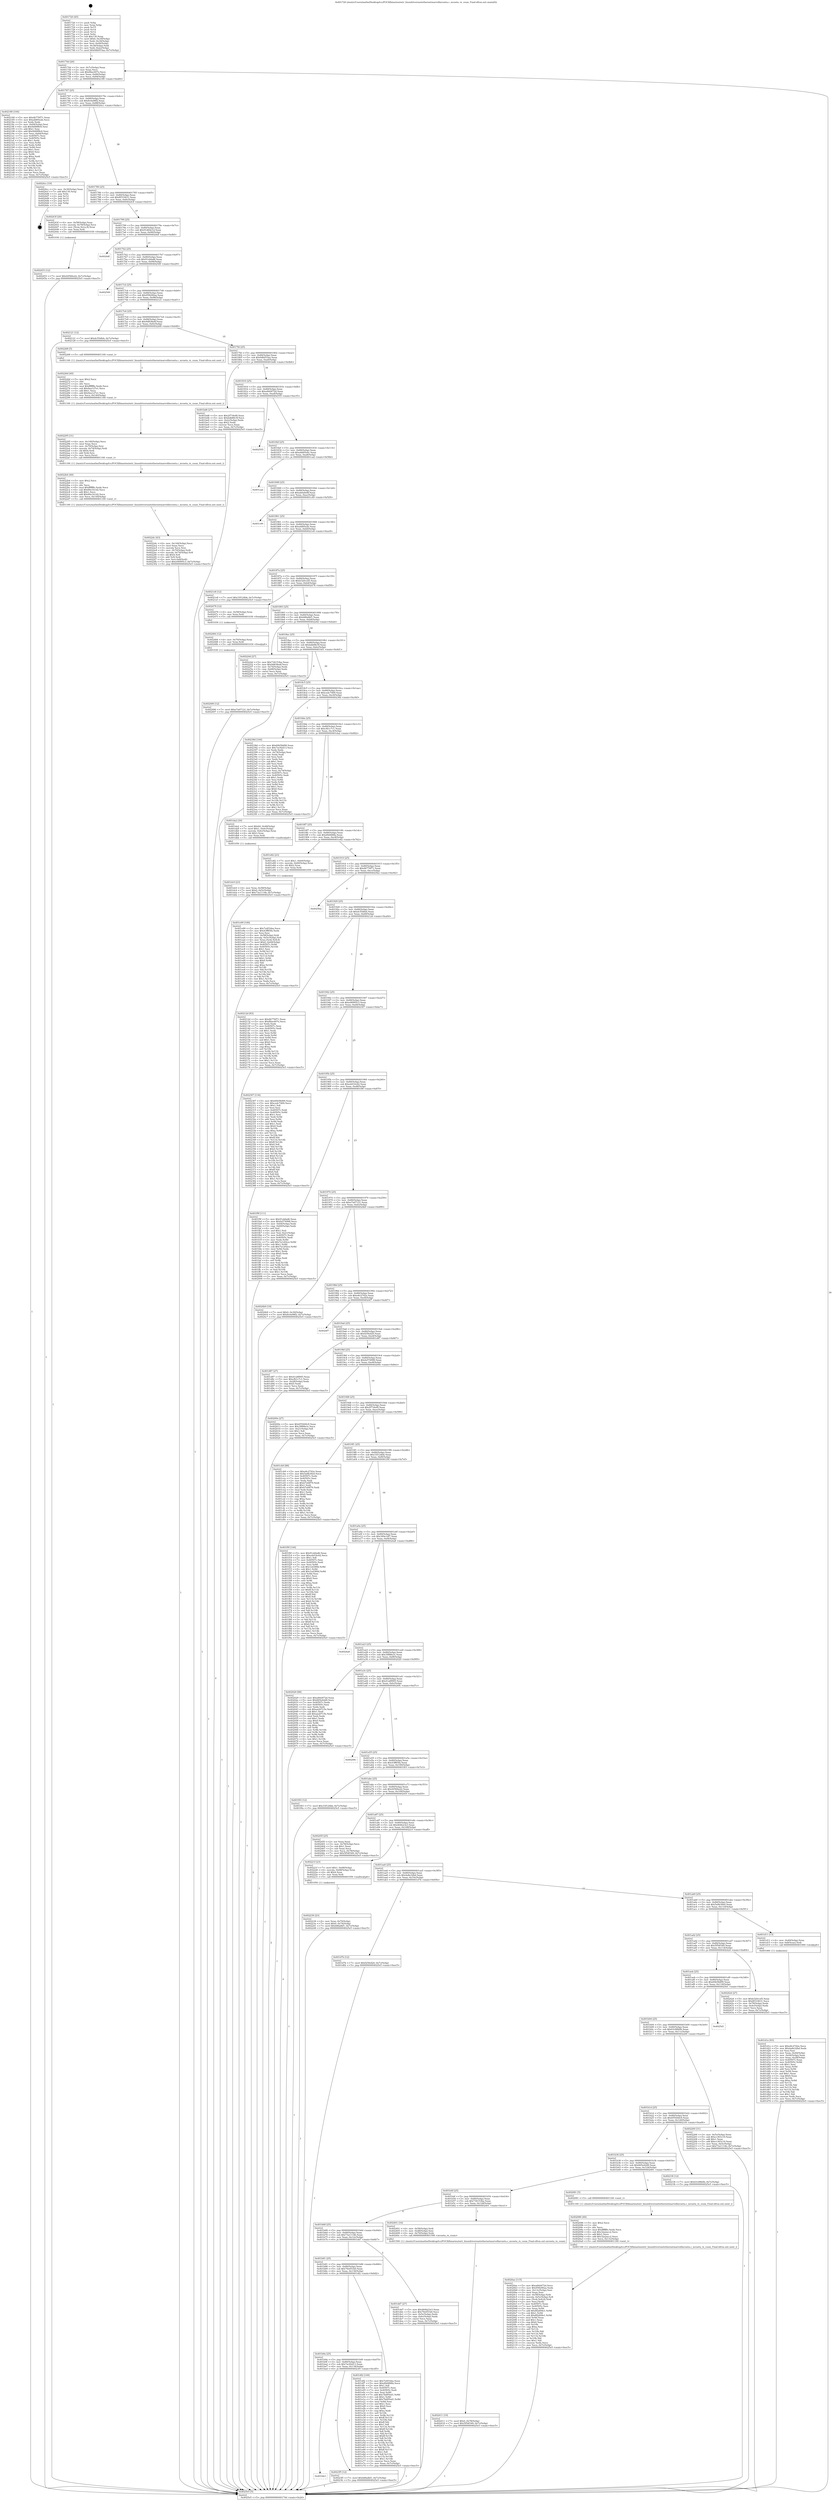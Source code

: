 digraph "0x401720" {
  label = "0x401720 (/mnt/c/Users/mathe/Desktop/tcc/POCII/binaries/extr_linuxdriversnetethernetmarvellmvneta.c_mvneta_rx_csum_Final-ollvm.out::main(0))"
  labelloc = "t"
  node[shape=record]

  Entry [label="",width=0.3,height=0.3,shape=circle,fillcolor=black,style=filled]
  "0x40174d" [label="{
     0x40174d [26]\l
     | [instrs]\l
     &nbsp;&nbsp;0x40174d \<+3\>: mov -0x7c(%rbp),%eax\l
     &nbsp;&nbsp;0x401750 \<+2\>: mov %eax,%ecx\l
     &nbsp;&nbsp;0x401752 \<+6\>: sub $0x86ac007e,%ecx\l
     &nbsp;&nbsp;0x401758 \<+3\>: mov %eax,-0x80(%rbp)\l
     &nbsp;&nbsp;0x40175b \<+6\>: mov %ecx,-0x84(%rbp)\l
     &nbsp;&nbsp;0x401761 \<+6\>: je 0000000000402180 \<main+0xa60\>\l
  }"]
  "0x402180" [label="{
     0x402180 [104]\l
     | [instrs]\l
     &nbsp;&nbsp;0x402180 \<+5\>: mov $0xdb776f71,%eax\l
     &nbsp;&nbsp;0x402185 \<+5\>: mov $0xafd85e2b,%ecx\l
     &nbsp;&nbsp;0x40218a \<+2\>: xor %edx,%edx\l
     &nbsp;&nbsp;0x40218c \<+3\>: mov -0x64(%rbp),%esi\l
     &nbsp;&nbsp;0x40218f \<+6\>: sub $0x9d48f8c6,%esi\l
     &nbsp;&nbsp;0x402195 \<+3\>: add $0x1,%esi\l
     &nbsp;&nbsp;0x402198 \<+6\>: add $0x9d48f8c6,%esi\l
     &nbsp;&nbsp;0x40219e \<+3\>: mov %esi,-0x64(%rbp)\l
     &nbsp;&nbsp;0x4021a1 \<+7\>: mov 0x40507c,%esi\l
     &nbsp;&nbsp;0x4021a8 \<+7\>: mov 0x40505c,%edi\l
     &nbsp;&nbsp;0x4021af \<+3\>: sub $0x1,%edx\l
     &nbsp;&nbsp;0x4021b2 \<+3\>: mov %esi,%r8d\l
     &nbsp;&nbsp;0x4021b5 \<+3\>: add %edx,%r8d\l
     &nbsp;&nbsp;0x4021b8 \<+4\>: imul %r8d,%esi\l
     &nbsp;&nbsp;0x4021bc \<+3\>: and $0x1,%esi\l
     &nbsp;&nbsp;0x4021bf \<+3\>: cmp $0x0,%esi\l
     &nbsp;&nbsp;0x4021c2 \<+4\>: sete %r9b\l
     &nbsp;&nbsp;0x4021c6 \<+3\>: cmp $0xa,%edi\l
     &nbsp;&nbsp;0x4021c9 \<+4\>: setl %r10b\l
     &nbsp;&nbsp;0x4021cd \<+3\>: mov %r9b,%r11b\l
     &nbsp;&nbsp;0x4021d0 \<+3\>: and %r10b,%r11b\l
     &nbsp;&nbsp;0x4021d3 \<+3\>: xor %r10b,%r9b\l
     &nbsp;&nbsp;0x4021d6 \<+3\>: or %r9b,%r11b\l
     &nbsp;&nbsp;0x4021d9 \<+4\>: test $0x1,%r11b\l
     &nbsp;&nbsp;0x4021dd \<+3\>: cmovne %ecx,%eax\l
     &nbsp;&nbsp;0x4021e0 \<+3\>: mov %eax,-0x7c(%rbp)\l
     &nbsp;&nbsp;0x4021e3 \<+5\>: jmp 00000000004025e5 \<main+0xec5\>\l
  }"]
  "0x401767" [label="{
     0x401767 [25]\l
     | [instrs]\l
     &nbsp;&nbsp;0x401767 \<+5\>: jmp 000000000040176c \<main+0x4c\>\l
     &nbsp;&nbsp;0x40176c \<+3\>: mov -0x80(%rbp),%eax\l
     &nbsp;&nbsp;0x40176f \<+5\>: sub $0x8c0a98f2,%eax\l
     &nbsp;&nbsp;0x401774 \<+6\>: mov %eax,-0x88(%rbp)\l
     &nbsp;&nbsp;0x40177a \<+6\>: je 00000000004024cc \<main+0xdac\>\l
  }"]
  Exit [label="",width=0.3,height=0.3,shape=circle,fillcolor=black,style=filled,peripheries=2]
  "0x4024cc" [label="{
     0x4024cc [19]\l
     | [instrs]\l
     &nbsp;&nbsp;0x4024cc \<+3\>: mov -0x30(%rbp),%eax\l
     &nbsp;&nbsp;0x4024cf \<+7\>: add $0x130,%rsp\l
     &nbsp;&nbsp;0x4024d6 \<+1\>: pop %rbx\l
     &nbsp;&nbsp;0x4024d7 \<+2\>: pop %r12\l
     &nbsp;&nbsp;0x4024d9 \<+2\>: pop %r14\l
     &nbsp;&nbsp;0x4024db \<+2\>: pop %r15\l
     &nbsp;&nbsp;0x4024dd \<+1\>: pop %rbp\l
     &nbsp;&nbsp;0x4024de \<+1\>: ret\l
  }"]
  "0x401780" [label="{
     0x401780 [25]\l
     | [instrs]\l
     &nbsp;&nbsp;0x401780 \<+5\>: jmp 0000000000401785 \<main+0x65\>\l
     &nbsp;&nbsp;0x401785 \<+3\>: mov -0x80(%rbp),%eax\l
     &nbsp;&nbsp;0x401788 \<+5\>: sub $0x8f310631,%eax\l
     &nbsp;&nbsp;0x40178d \<+6\>: mov %eax,-0x8c(%rbp)\l
     &nbsp;&nbsp;0x401793 \<+6\>: je 000000000040243f \<main+0xd1f\>\l
  }"]
  "0x402490" [label="{
     0x402490 [12]\l
     | [instrs]\l
     &nbsp;&nbsp;0x402490 \<+7\>: movl $0xe7a07121,-0x7c(%rbp)\l
     &nbsp;&nbsp;0x402497 \<+5\>: jmp 00000000004025e5 \<main+0xec5\>\l
  }"]
  "0x40243f" [label="{
     0x40243f [20]\l
     | [instrs]\l
     &nbsp;&nbsp;0x40243f \<+4\>: mov -0x58(%rbp),%rax\l
     &nbsp;&nbsp;0x402443 \<+4\>: movslq -0x78(%rbp),%rcx\l
     &nbsp;&nbsp;0x402447 \<+4\>: mov (%rax,%rcx,8),%rax\l
     &nbsp;&nbsp;0x40244b \<+3\>: mov %rax,%rdi\l
     &nbsp;&nbsp;0x40244e \<+5\>: call 0000000000401030 \<free@plt\>\l
     | [calls]\l
     &nbsp;&nbsp;0x401030 \{1\} (unknown)\l
  }"]
  "0x401799" [label="{
     0x401799 [25]\l
     | [instrs]\l
     &nbsp;&nbsp;0x401799 \<+5\>: jmp 000000000040179e \<main+0x7e\>\l
     &nbsp;&nbsp;0x40179e \<+3\>: mov -0x80(%rbp),%eax\l
     &nbsp;&nbsp;0x4017a1 \<+5\>: sub $0x91d64e1d,%eax\l
     &nbsp;&nbsp;0x4017a6 \<+6\>: mov %eax,-0x90(%rbp)\l
     &nbsp;&nbsp;0x4017ac \<+6\>: je 00000000004024df \<main+0xdbf\>\l
  }"]
  "0x402484" [label="{
     0x402484 [12]\l
     | [instrs]\l
     &nbsp;&nbsp;0x402484 \<+4\>: mov -0x70(%rbp),%rax\l
     &nbsp;&nbsp;0x402488 \<+3\>: mov %rax,%rdi\l
     &nbsp;&nbsp;0x40248b \<+5\>: call 0000000000401030 \<free@plt\>\l
     | [calls]\l
     &nbsp;&nbsp;0x401030 \{1\} (unknown)\l
  }"]
  "0x4024df" [label="{
     0x4024df\l
  }", style=dashed]
  "0x4017b2" [label="{
     0x4017b2 [25]\l
     | [instrs]\l
     &nbsp;&nbsp;0x4017b2 \<+5\>: jmp 00000000004017b7 \<main+0x97\>\l
     &nbsp;&nbsp;0x4017b7 \<+3\>: mov -0x80(%rbp),%eax\l
     &nbsp;&nbsp;0x4017ba \<+5\>: sub $0x91ebfad6,%eax\l
     &nbsp;&nbsp;0x4017bf \<+6\>: mov %eax,-0x94(%rbp)\l
     &nbsp;&nbsp;0x4017c5 \<+6\>: je 0000000000402549 \<main+0xe29\>\l
  }"]
  "0x402453" [label="{
     0x402453 [12]\l
     | [instrs]\l
     &nbsp;&nbsp;0x402453 \<+7\>: movl $0x44566e22,-0x7c(%rbp)\l
     &nbsp;&nbsp;0x40245a \<+5\>: jmp 00000000004025e5 \<main+0xec5\>\l
  }"]
  "0x402549" [label="{
     0x402549\l
  }", style=dashed]
  "0x4017cb" [label="{
     0x4017cb [25]\l
     | [instrs]\l
     &nbsp;&nbsp;0x4017cb \<+5\>: jmp 00000000004017d0 \<main+0xb0\>\l
     &nbsp;&nbsp;0x4017d0 \<+3\>: mov -0x80(%rbp),%eax\l
     &nbsp;&nbsp;0x4017d3 \<+5\>: sub $0x958290aa,%eax\l
     &nbsp;&nbsp;0x4017d8 \<+6\>: mov %eax,-0x98(%rbp)\l
     &nbsp;&nbsp;0x4017de \<+6\>: je 0000000000402121 \<main+0xa01\>\l
  }"]
  "0x402411" [label="{
     0x402411 [19]\l
     | [instrs]\l
     &nbsp;&nbsp;0x402411 \<+7\>: movl $0x0,-0x78(%rbp)\l
     &nbsp;&nbsp;0x402418 \<+7\>: movl $0x5f54f349,-0x7c(%rbp)\l
     &nbsp;&nbsp;0x40241f \<+5\>: jmp 00000000004025e5 \<main+0xec5\>\l
  }"]
  "0x402121" [label="{
     0x402121 [12]\l
     | [instrs]\l
     &nbsp;&nbsp;0x402121 \<+7\>: movl $0xdc55dfeb,-0x7c(%rbp)\l
     &nbsp;&nbsp;0x402128 \<+5\>: jmp 00000000004025e5 \<main+0xec5\>\l
  }"]
  "0x4017e4" [label="{
     0x4017e4 [25]\l
     | [instrs]\l
     &nbsp;&nbsp;0x4017e4 \<+5\>: jmp 00000000004017e9 \<main+0xc9\>\l
     &nbsp;&nbsp;0x4017e9 \<+3\>: mov -0x80(%rbp),%eax\l
     &nbsp;&nbsp;0x4017ec \<+5\>: sub $0x9d838a4f,%eax\l
     &nbsp;&nbsp;0x4017f1 \<+6\>: mov %eax,-0x9c(%rbp)\l
     &nbsp;&nbsp;0x4017f7 \<+6\>: je 0000000000402268 \<main+0xb48\>\l
  }"]
  "0x401bb3" [label="{
     0x401bb3\l
  }", style=dashed]
  "0x402268" [label="{
     0x402268 [5]\l
     | [instrs]\l
     &nbsp;&nbsp;0x402268 \<+5\>: call 0000000000401160 \<next_i\>\l
     | [calls]\l
     &nbsp;&nbsp;0x401160 \{1\} (/mnt/c/Users/mathe/Desktop/tcc/POCII/binaries/extr_linuxdriversnetethernetmarvellmvneta.c_mvneta_rx_csum_Final-ollvm.out::next_i)\l
  }"]
  "0x4017fd" [label="{
     0x4017fd [25]\l
     | [instrs]\l
     &nbsp;&nbsp;0x4017fd \<+5\>: jmp 0000000000401802 \<main+0xe2\>\l
     &nbsp;&nbsp;0x401802 \<+3\>: mov -0x80(%rbp),%eax\l
     &nbsp;&nbsp;0x401805 \<+5\>: sub $0x9db053aa,%eax\l
     &nbsp;&nbsp;0x40180a \<+6\>: mov %eax,-0xa0(%rbp)\l
     &nbsp;&nbsp;0x401810 \<+6\>: je 0000000000401bd6 \<main+0x4b6\>\l
  }"]
  "0x4023f5" [label="{
     0x4023f5 [12]\l
     | [instrs]\l
     &nbsp;&nbsp;0x4023f5 \<+7\>: movl $0xb8fadbf1,-0x7c(%rbp)\l
     &nbsp;&nbsp;0x4023fc \<+5\>: jmp 00000000004025e5 \<main+0xec5\>\l
  }"]
  "0x401bd6" [label="{
     0x401bd6 [27]\l
     | [instrs]\l
     &nbsp;&nbsp;0x401bd6 \<+5\>: mov $0x2f734ef9,%eax\l
     &nbsp;&nbsp;0x401bdb \<+5\>: mov $0xbdb88c5f,%ecx\l
     &nbsp;&nbsp;0x401be0 \<+3\>: mov -0x2c(%rbp),%edx\l
     &nbsp;&nbsp;0x401be3 \<+3\>: cmp $0x2,%edx\l
     &nbsp;&nbsp;0x401be6 \<+3\>: cmovne %ecx,%eax\l
     &nbsp;&nbsp;0x401be9 \<+3\>: mov %eax,-0x7c(%rbp)\l
     &nbsp;&nbsp;0x401bec \<+5\>: jmp 00000000004025e5 \<main+0xec5\>\l
  }"]
  "0x401816" [label="{
     0x401816 [25]\l
     | [instrs]\l
     &nbsp;&nbsp;0x401816 \<+5\>: jmp 000000000040181b \<main+0xfb\>\l
     &nbsp;&nbsp;0x40181b \<+3\>: mov -0x80(%rbp),%eax\l
     &nbsp;&nbsp;0x40181e \<+5\>: sub $0xa84d472d,%eax\l
     &nbsp;&nbsp;0x401823 \<+6\>: mov %eax,-0xa4(%rbp)\l
     &nbsp;&nbsp;0x401829 \<+6\>: je 0000000000402555 \<main+0xe35\>\l
  }"]
  "0x4025e5" [label="{
     0x4025e5 [5]\l
     | [instrs]\l
     &nbsp;&nbsp;0x4025e5 \<+5\>: jmp 000000000040174d \<main+0x2d\>\l
  }"]
  "0x401720" [label="{
     0x401720 [45]\l
     | [instrs]\l
     &nbsp;&nbsp;0x401720 \<+1\>: push %rbp\l
     &nbsp;&nbsp;0x401721 \<+3\>: mov %rsp,%rbp\l
     &nbsp;&nbsp;0x401724 \<+2\>: push %r15\l
     &nbsp;&nbsp;0x401726 \<+2\>: push %r14\l
     &nbsp;&nbsp;0x401728 \<+2\>: push %r12\l
     &nbsp;&nbsp;0x40172a \<+1\>: push %rbx\l
     &nbsp;&nbsp;0x40172b \<+7\>: sub $0x130,%rsp\l
     &nbsp;&nbsp;0x401732 \<+7\>: movl $0x0,-0x30(%rbp)\l
     &nbsp;&nbsp;0x401739 \<+3\>: mov %edi,-0x34(%rbp)\l
     &nbsp;&nbsp;0x40173c \<+4\>: mov %rsi,-0x40(%rbp)\l
     &nbsp;&nbsp;0x401740 \<+3\>: mov -0x34(%rbp),%edi\l
     &nbsp;&nbsp;0x401743 \<+3\>: mov %edi,-0x2c(%rbp)\l
     &nbsp;&nbsp;0x401746 \<+7\>: movl $0x9db053aa,-0x7c(%rbp)\l
  }"]
  "0x4022dc" [label="{
     0x4022dc [43]\l
     | [instrs]\l
     &nbsp;&nbsp;0x4022dc \<+6\>: mov -0x144(%rbp),%ecx\l
     &nbsp;&nbsp;0x4022e2 \<+3\>: imul %eax,%ecx\l
     &nbsp;&nbsp;0x4022e5 \<+3\>: movslq %ecx,%rsi\l
     &nbsp;&nbsp;0x4022e8 \<+4\>: mov -0x70(%rbp),%rdi\l
     &nbsp;&nbsp;0x4022ec \<+4\>: movslq -0x74(%rbp),%r8\l
     &nbsp;&nbsp;0x4022f0 \<+4\>: shl $0x4,%r8\l
     &nbsp;&nbsp;0x4022f4 \<+3\>: add %r8,%rdi\l
     &nbsp;&nbsp;0x4022f7 \<+4\>: mov %rsi,0x8(%rdi)\l
     &nbsp;&nbsp;0x4022fb \<+7\>: movl $0xe06995c3,-0x7c(%rbp)\l
     &nbsp;&nbsp;0x402302 \<+5\>: jmp 00000000004025e5 \<main+0xec5\>\l
  }"]
  "0x402555" [label="{
     0x402555\l
  }", style=dashed]
  "0x40182f" [label="{
     0x40182f [25]\l
     | [instrs]\l
     &nbsp;&nbsp;0x40182f \<+5\>: jmp 0000000000401834 \<main+0x114\>\l
     &nbsp;&nbsp;0x401834 \<+3\>: mov -0x80(%rbp),%eax\l
     &nbsp;&nbsp;0x401837 \<+5\>: sub $0xa9d05e4c,%eax\l
     &nbsp;&nbsp;0x40183c \<+6\>: mov %eax,-0xa8(%rbp)\l
     &nbsp;&nbsp;0x401842 \<+6\>: je 0000000000401cad \<main+0x58d\>\l
  }"]
  "0x4022b4" [label="{
     0x4022b4 [40]\l
     | [instrs]\l
     &nbsp;&nbsp;0x4022b4 \<+5\>: mov $0x2,%ecx\l
     &nbsp;&nbsp;0x4022b9 \<+1\>: cltd\l
     &nbsp;&nbsp;0x4022ba \<+2\>: idiv %ecx\l
     &nbsp;&nbsp;0x4022bc \<+6\>: imul $0xfffffffe,%edx,%ecx\l
     &nbsp;&nbsp;0x4022c2 \<+6\>: sub $0x84e1b1d2,%ecx\l
     &nbsp;&nbsp;0x4022c8 \<+3\>: add $0x1,%ecx\l
     &nbsp;&nbsp;0x4022cb \<+6\>: add $0x84e1b1d2,%ecx\l
     &nbsp;&nbsp;0x4022d1 \<+6\>: mov %ecx,-0x144(%rbp)\l
     &nbsp;&nbsp;0x4022d7 \<+5\>: call 0000000000401160 \<next_i\>\l
     | [calls]\l
     &nbsp;&nbsp;0x401160 \{1\} (/mnt/c/Users/mathe/Desktop/tcc/POCII/binaries/extr_linuxdriversnetethernetmarvellmvneta.c_mvneta_rx_csum_Final-ollvm.out::next_i)\l
  }"]
  "0x401cad" [label="{
     0x401cad\l
  }", style=dashed]
  "0x401848" [label="{
     0x401848 [25]\l
     | [instrs]\l
     &nbsp;&nbsp;0x401848 \<+5\>: jmp 000000000040184d \<main+0x12d\>\l
     &nbsp;&nbsp;0x40184d \<+3\>: mov -0x80(%rbp),%eax\l
     &nbsp;&nbsp;0x401850 \<+5\>: sub $0xab0a6e8f,%eax\l
     &nbsp;&nbsp;0x401855 \<+6\>: mov %eax,-0xac(%rbp)\l
     &nbsp;&nbsp;0x40185b \<+6\>: je 0000000000401c49 \<main+0x529\>\l
  }"]
  "0x402295" [label="{
     0x402295 [31]\l
     | [instrs]\l
     &nbsp;&nbsp;0x402295 \<+6\>: mov -0x140(%rbp),%ecx\l
     &nbsp;&nbsp;0x40229b \<+3\>: imul %eax,%ecx\l
     &nbsp;&nbsp;0x40229e \<+4\>: mov -0x70(%rbp),%rsi\l
     &nbsp;&nbsp;0x4022a2 \<+4\>: movslq -0x74(%rbp),%rdi\l
     &nbsp;&nbsp;0x4022a6 \<+4\>: shl $0x4,%rdi\l
     &nbsp;&nbsp;0x4022aa \<+3\>: add %rdi,%rsi\l
     &nbsp;&nbsp;0x4022ad \<+2\>: mov %ecx,(%rsi)\l
     &nbsp;&nbsp;0x4022af \<+5\>: call 0000000000401160 \<next_i\>\l
     | [calls]\l
     &nbsp;&nbsp;0x401160 \{1\} (/mnt/c/Users/mathe/Desktop/tcc/POCII/binaries/extr_linuxdriversnetethernetmarvellmvneta.c_mvneta_rx_csum_Final-ollvm.out::next_i)\l
  }"]
  "0x401c49" [label="{
     0x401c49\l
  }", style=dashed]
  "0x401861" [label="{
     0x401861 [25]\l
     | [instrs]\l
     &nbsp;&nbsp;0x401861 \<+5\>: jmp 0000000000401866 \<main+0x146\>\l
     &nbsp;&nbsp;0x401866 \<+3\>: mov -0x80(%rbp),%eax\l
     &nbsp;&nbsp;0x401869 \<+5\>: sub $0xafd85e2b,%eax\l
     &nbsp;&nbsp;0x40186e \<+6\>: mov %eax,-0xb0(%rbp)\l
     &nbsp;&nbsp;0x401874 \<+6\>: je 00000000004021e8 \<main+0xac8\>\l
  }"]
  "0x40226d" [label="{
     0x40226d [40]\l
     | [instrs]\l
     &nbsp;&nbsp;0x40226d \<+5\>: mov $0x2,%ecx\l
     &nbsp;&nbsp;0x402272 \<+1\>: cltd\l
     &nbsp;&nbsp;0x402273 \<+2\>: idiv %ecx\l
     &nbsp;&nbsp;0x402275 \<+6\>: imul $0xfffffffe,%edx,%ecx\l
     &nbsp;&nbsp;0x40227b \<+6\>: sub $0x9ea127e1,%ecx\l
     &nbsp;&nbsp;0x402281 \<+3\>: add $0x1,%ecx\l
     &nbsp;&nbsp;0x402284 \<+6\>: add $0x9ea127e1,%ecx\l
     &nbsp;&nbsp;0x40228a \<+6\>: mov %ecx,-0x140(%rbp)\l
     &nbsp;&nbsp;0x402290 \<+5\>: call 0000000000401160 \<next_i\>\l
     | [calls]\l
     &nbsp;&nbsp;0x401160 \{1\} (/mnt/c/Users/mathe/Desktop/tcc/POCII/binaries/extr_linuxdriversnetethernetmarvellmvneta.c_mvneta_rx_csum_Final-ollvm.out::next_i)\l
  }"]
  "0x4021e8" [label="{
     0x4021e8 [12]\l
     | [instrs]\l
     &nbsp;&nbsp;0x4021e8 \<+7\>: movl $0x33f124bb,-0x7c(%rbp)\l
     &nbsp;&nbsp;0x4021ef \<+5\>: jmp 00000000004025e5 \<main+0xec5\>\l
  }"]
  "0x40187a" [label="{
     0x40187a [25]\l
     | [instrs]\l
     &nbsp;&nbsp;0x40187a \<+5\>: jmp 000000000040187f \<main+0x15f\>\l
     &nbsp;&nbsp;0x40187f \<+3\>: mov -0x80(%rbp),%eax\l
     &nbsp;&nbsp;0x401882 \<+5\>: sub $0xb320ccd5,%eax\l
     &nbsp;&nbsp;0x401887 \<+6\>: mov %eax,-0xb4(%rbp)\l
     &nbsp;&nbsp;0x40188d \<+6\>: je 0000000000402478 \<main+0xd58\>\l
  }"]
  "0x402236" [label="{
     0x402236 [23]\l
     | [instrs]\l
     &nbsp;&nbsp;0x402236 \<+4\>: mov %rax,-0x70(%rbp)\l
     &nbsp;&nbsp;0x40223a \<+7\>: movl $0x0,-0x74(%rbp)\l
     &nbsp;&nbsp;0x402241 \<+7\>: movl $0xb8fadbf1,-0x7c(%rbp)\l
     &nbsp;&nbsp;0x402248 \<+5\>: jmp 00000000004025e5 \<main+0xec5\>\l
  }"]
  "0x402478" [label="{
     0x402478 [12]\l
     | [instrs]\l
     &nbsp;&nbsp;0x402478 \<+4\>: mov -0x58(%rbp),%rax\l
     &nbsp;&nbsp;0x40247c \<+3\>: mov %rax,%rdi\l
     &nbsp;&nbsp;0x40247f \<+5\>: call 0000000000401030 \<free@plt\>\l
     | [calls]\l
     &nbsp;&nbsp;0x401030 \{1\} (unknown)\l
  }"]
  "0x401893" [label="{
     0x401893 [25]\l
     | [instrs]\l
     &nbsp;&nbsp;0x401893 \<+5\>: jmp 0000000000401898 \<main+0x178\>\l
     &nbsp;&nbsp;0x401898 \<+3\>: mov -0x80(%rbp),%eax\l
     &nbsp;&nbsp;0x40189b \<+5\>: sub $0xb8fadbf1,%eax\l
     &nbsp;&nbsp;0x4018a0 \<+6\>: mov %eax,-0xb8(%rbp)\l
     &nbsp;&nbsp;0x4018a6 \<+6\>: je 000000000040224d \<main+0xb2d\>\l
  }"]
  "0x4020ae" [label="{
     0x4020ae [115]\l
     | [instrs]\l
     &nbsp;&nbsp;0x4020ae \<+5\>: mov $0xa84d472d,%ecx\l
     &nbsp;&nbsp;0x4020b3 \<+5\>: mov $0x958290aa,%edx\l
     &nbsp;&nbsp;0x4020b8 \<+6\>: mov -0x13c(%rbp),%esi\l
     &nbsp;&nbsp;0x4020be \<+3\>: imul %eax,%esi\l
     &nbsp;&nbsp;0x4020c1 \<+4\>: mov -0x58(%rbp),%rdi\l
     &nbsp;&nbsp;0x4020c5 \<+4\>: movslq -0x5c(%rbp),%r8\l
     &nbsp;&nbsp;0x4020c9 \<+4\>: mov (%rdi,%r8,8),%rdi\l
     &nbsp;&nbsp;0x4020cd \<+2\>: mov %esi,(%rdi)\l
     &nbsp;&nbsp;0x4020cf \<+7\>: mov 0x40507c,%eax\l
     &nbsp;&nbsp;0x4020d6 \<+7\>: mov 0x40505c,%esi\l
     &nbsp;&nbsp;0x4020dd \<+3\>: mov %eax,%r9d\l
     &nbsp;&nbsp;0x4020e0 \<+7\>: add $0x8f2d09e1,%r9d\l
     &nbsp;&nbsp;0x4020e7 \<+4\>: sub $0x1,%r9d\l
     &nbsp;&nbsp;0x4020eb \<+7\>: sub $0x8f2d09e1,%r9d\l
     &nbsp;&nbsp;0x4020f2 \<+4\>: imul %r9d,%eax\l
     &nbsp;&nbsp;0x4020f6 \<+3\>: and $0x1,%eax\l
     &nbsp;&nbsp;0x4020f9 \<+3\>: cmp $0x0,%eax\l
     &nbsp;&nbsp;0x4020fc \<+4\>: sete %r10b\l
     &nbsp;&nbsp;0x402100 \<+3\>: cmp $0xa,%esi\l
     &nbsp;&nbsp;0x402103 \<+4\>: setl %r11b\l
     &nbsp;&nbsp;0x402107 \<+3\>: mov %r10b,%bl\l
     &nbsp;&nbsp;0x40210a \<+3\>: and %r11b,%bl\l
     &nbsp;&nbsp;0x40210d \<+3\>: xor %r11b,%r10b\l
     &nbsp;&nbsp;0x402110 \<+3\>: or %r10b,%bl\l
     &nbsp;&nbsp;0x402113 \<+3\>: test $0x1,%bl\l
     &nbsp;&nbsp;0x402116 \<+3\>: cmovne %edx,%ecx\l
     &nbsp;&nbsp;0x402119 \<+3\>: mov %ecx,-0x7c(%rbp)\l
     &nbsp;&nbsp;0x40211c \<+5\>: jmp 00000000004025e5 \<main+0xec5\>\l
  }"]
  "0x40224d" [label="{
     0x40224d [27]\l
     | [instrs]\l
     &nbsp;&nbsp;0x40224d \<+5\>: mov $0x736153ba,%eax\l
     &nbsp;&nbsp;0x402252 \<+5\>: mov $0x9d838a4f,%ecx\l
     &nbsp;&nbsp;0x402257 \<+3\>: mov -0x74(%rbp),%edx\l
     &nbsp;&nbsp;0x40225a \<+3\>: cmp -0x68(%rbp),%edx\l
     &nbsp;&nbsp;0x40225d \<+3\>: cmovl %ecx,%eax\l
     &nbsp;&nbsp;0x402260 \<+3\>: mov %eax,-0x7c(%rbp)\l
     &nbsp;&nbsp;0x402263 \<+5\>: jmp 00000000004025e5 \<main+0xec5\>\l
  }"]
  "0x4018ac" [label="{
     0x4018ac [25]\l
     | [instrs]\l
     &nbsp;&nbsp;0x4018ac \<+5\>: jmp 00000000004018b1 \<main+0x191\>\l
     &nbsp;&nbsp;0x4018b1 \<+3\>: mov -0x80(%rbp),%eax\l
     &nbsp;&nbsp;0x4018b4 \<+5\>: sub $0xbdb88c5f,%eax\l
     &nbsp;&nbsp;0x4018b9 \<+6\>: mov %eax,-0xbc(%rbp)\l
     &nbsp;&nbsp;0x4018bf \<+6\>: je 0000000000401bf1 \<main+0x4d1\>\l
  }"]
  "0x402086" [label="{
     0x402086 [40]\l
     | [instrs]\l
     &nbsp;&nbsp;0x402086 \<+5\>: mov $0x2,%ecx\l
     &nbsp;&nbsp;0x40208b \<+1\>: cltd\l
     &nbsp;&nbsp;0x40208c \<+2\>: idiv %ecx\l
     &nbsp;&nbsp;0x40208e \<+6\>: imul $0xfffffffe,%edx,%ecx\l
     &nbsp;&nbsp;0x402094 \<+6\>: sub $0x32a2acc2,%ecx\l
     &nbsp;&nbsp;0x40209a \<+3\>: add $0x1,%ecx\l
     &nbsp;&nbsp;0x40209d \<+6\>: add $0x32a2acc2,%ecx\l
     &nbsp;&nbsp;0x4020a3 \<+6\>: mov %ecx,-0x13c(%rbp)\l
     &nbsp;&nbsp;0x4020a9 \<+5\>: call 0000000000401160 \<next_i\>\l
     | [calls]\l
     &nbsp;&nbsp;0x401160 \{1\} (/mnt/c/Users/mathe/Desktop/tcc/POCII/binaries/extr_linuxdriversnetethernetmarvellmvneta.c_mvneta_rx_csum_Final-ollvm.out::next_i)\l
  }"]
  "0x401bf1" [label="{
     0x401bf1\l
  }", style=dashed]
  "0x4018c5" [label="{
     0x4018c5 [25]\l
     | [instrs]\l
     &nbsp;&nbsp;0x4018c5 \<+5\>: jmp 00000000004018ca \<main+0x1aa\>\l
     &nbsp;&nbsp;0x4018ca \<+3\>: mov -0x80(%rbp),%eax\l
     &nbsp;&nbsp;0x4018cd \<+5\>: sub $0xcedc7469,%eax\l
     &nbsp;&nbsp;0x4018d2 \<+6\>: mov %eax,-0xc0(%rbp)\l
     &nbsp;&nbsp;0x4018d8 \<+6\>: je 000000000040238d \<main+0xc6d\>\l
  }"]
  "0x401e99" [label="{
     0x401e99 [106]\l
     | [instrs]\l
     &nbsp;&nbsp;0x401e99 \<+5\>: mov $0x7e4f1bba,%ecx\l
     &nbsp;&nbsp;0x401e9e \<+5\>: mov $0x43ff65fa,%edx\l
     &nbsp;&nbsp;0x401ea3 \<+2\>: xor %esi,%esi\l
     &nbsp;&nbsp;0x401ea5 \<+4\>: mov -0x58(%rbp),%rdi\l
     &nbsp;&nbsp;0x401ea9 \<+4\>: movslq -0x5c(%rbp),%r8\l
     &nbsp;&nbsp;0x401ead \<+4\>: mov %rax,(%rdi,%r8,8)\l
     &nbsp;&nbsp;0x401eb1 \<+7\>: movl $0x0,-0x64(%rbp)\l
     &nbsp;&nbsp;0x401eb8 \<+8\>: mov 0x40507c,%r9d\l
     &nbsp;&nbsp;0x401ec0 \<+8\>: mov 0x40505c,%r10d\l
     &nbsp;&nbsp;0x401ec8 \<+3\>: sub $0x1,%esi\l
     &nbsp;&nbsp;0x401ecb \<+3\>: mov %r9d,%r11d\l
     &nbsp;&nbsp;0x401ece \<+3\>: add %esi,%r11d\l
     &nbsp;&nbsp;0x401ed1 \<+4\>: imul %r11d,%r9d\l
     &nbsp;&nbsp;0x401ed5 \<+4\>: and $0x1,%r9d\l
     &nbsp;&nbsp;0x401ed9 \<+4\>: cmp $0x0,%r9d\l
     &nbsp;&nbsp;0x401edd \<+3\>: sete %bl\l
     &nbsp;&nbsp;0x401ee0 \<+4\>: cmp $0xa,%r10d\l
     &nbsp;&nbsp;0x401ee4 \<+4\>: setl %r14b\l
     &nbsp;&nbsp;0x401ee8 \<+3\>: mov %bl,%r15b\l
     &nbsp;&nbsp;0x401eeb \<+3\>: and %r14b,%r15b\l
     &nbsp;&nbsp;0x401eee \<+3\>: xor %r14b,%bl\l
     &nbsp;&nbsp;0x401ef1 \<+3\>: or %bl,%r15b\l
     &nbsp;&nbsp;0x401ef4 \<+4\>: test $0x1,%r15b\l
     &nbsp;&nbsp;0x401ef8 \<+3\>: cmovne %edx,%ecx\l
     &nbsp;&nbsp;0x401efb \<+3\>: mov %ecx,-0x7c(%rbp)\l
     &nbsp;&nbsp;0x401efe \<+5\>: jmp 00000000004025e5 \<main+0xec5\>\l
  }"]
  "0x40238d" [label="{
     0x40238d [104]\l
     | [instrs]\l
     &nbsp;&nbsp;0x40238d \<+5\>: mov $0x60b58d99,%eax\l
     &nbsp;&nbsp;0x402392 \<+5\>: mov $0x7ac92d13,%ecx\l
     &nbsp;&nbsp;0x402397 \<+2\>: xor %edx,%edx\l
     &nbsp;&nbsp;0x402399 \<+3\>: mov -0x74(%rbp),%esi\l
     &nbsp;&nbsp;0x40239c \<+2\>: mov %edx,%edi\l
     &nbsp;&nbsp;0x40239e \<+2\>: sub %esi,%edi\l
     &nbsp;&nbsp;0x4023a0 \<+2\>: mov %edx,%esi\l
     &nbsp;&nbsp;0x4023a2 \<+3\>: sub $0x1,%esi\l
     &nbsp;&nbsp;0x4023a5 \<+2\>: add %esi,%edi\l
     &nbsp;&nbsp;0x4023a7 \<+2\>: mov %edx,%esi\l
     &nbsp;&nbsp;0x4023a9 \<+2\>: sub %edi,%esi\l
     &nbsp;&nbsp;0x4023ab \<+3\>: mov %esi,-0x74(%rbp)\l
     &nbsp;&nbsp;0x4023ae \<+7\>: mov 0x40507c,%esi\l
     &nbsp;&nbsp;0x4023b5 \<+7\>: mov 0x40505c,%edi\l
     &nbsp;&nbsp;0x4023bc \<+3\>: sub $0x1,%edx\l
     &nbsp;&nbsp;0x4023bf \<+3\>: mov %esi,%r8d\l
     &nbsp;&nbsp;0x4023c2 \<+3\>: add %edx,%r8d\l
     &nbsp;&nbsp;0x4023c5 \<+4\>: imul %r8d,%esi\l
     &nbsp;&nbsp;0x4023c9 \<+3\>: and $0x1,%esi\l
     &nbsp;&nbsp;0x4023cc \<+3\>: cmp $0x0,%esi\l
     &nbsp;&nbsp;0x4023cf \<+4\>: sete %r9b\l
     &nbsp;&nbsp;0x4023d3 \<+3\>: cmp $0xa,%edi\l
     &nbsp;&nbsp;0x4023d6 \<+4\>: setl %r10b\l
     &nbsp;&nbsp;0x4023da \<+3\>: mov %r9b,%r11b\l
     &nbsp;&nbsp;0x4023dd \<+3\>: and %r10b,%r11b\l
     &nbsp;&nbsp;0x4023e0 \<+3\>: xor %r10b,%r9b\l
     &nbsp;&nbsp;0x4023e3 \<+3\>: or %r9b,%r11b\l
     &nbsp;&nbsp;0x4023e6 \<+4\>: test $0x1,%r11b\l
     &nbsp;&nbsp;0x4023ea \<+3\>: cmovne %ecx,%eax\l
     &nbsp;&nbsp;0x4023ed \<+3\>: mov %eax,-0x7c(%rbp)\l
     &nbsp;&nbsp;0x4023f0 \<+5\>: jmp 00000000004025e5 \<main+0xec5\>\l
  }"]
  "0x4018de" [label="{
     0x4018de [25]\l
     | [instrs]\l
     &nbsp;&nbsp;0x4018de \<+5\>: jmp 00000000004018e3 \<main+0x1c3\>\l
     &nbsp;&nbsp;0x4018e3 \<+3\>: mov -0x80(%rbp),%eax\l
     &nbsp;&nbsp;0x4018e6 \<+5\>: sub $0xcfb1c7c1,%eax\l
     &nbsp;&nbsp;0x4018eb \<+6\>: mov %eax,-0xc4(%rbp)\l
     &nbsp;&nbsp;0x4018f1 \<+6\>: je 0000000000401da2 \<main+0x682\>\l
  }"]
  "0x401b9a" [label="{
     0x401b9a [25]\l
     | [instrs]\l
     &nbsp;&nbsp;0x401b9a \<+5\>: jmp 0000000000401b9f \<main+0x47f\>\l
     &nbsp;&nbsp;0x401b9f \<+3\>: mov -0x80(%rbp),%eax\l
     &nbsp;&nbsp;0x401ba2 \<+5\>: sub $0x7ac92d13,%eax\l
     &nbsp;&nbsp;0x401ba7 \<+6\>: mov %eax,-0x134(%rbp)\l
     &nbsp;&nbsp;0x401bad \<+6\>: je 00000000004023f5 \<main+0xcd5\>\l
  }"]
  "0x401da2" [label="{
     0x401da2 [30]\l
     | [instrs]\l
     &nbsp;&nbsp;0x401da2 \<+7\>: movl $0x64,-0x48(%rbp)\l
     &nbsp;&nbsp;0x401da9 \<+7\>: movl $0x1,-0x4c(%rbp)\l
     &nbsp;&nbsp;0x401db0 \<+4\>: movslq -0x4c(%rbp),%rax\l
     &nbsp;&nbsp;0x401db4 \<+4\>: shl $0x3,%rax\l
     &nbsp;&nbsp;0x401db8 \<+3\>: mov %rax,%rdi\l
     &nbsp;&nbsp;0x401dbb \<+5\>: call 0000000000401050 \<malloc@plt\>\l
     | [calls]\l
     &nbsp;&nbsp;0x401050 \{1\} (unknown)\l
  }"]
  "0x4018f7" [label="{
     0x4018f7 [25]\l
     | [instrs]\l
     &nbsp;&nbsp;0x4018f7 \<+5\>: jmp 00000000004018fc \<main+0x1dc\>\l
     &nbsp;&nbsp;0x4018fc \<+3\>: mov -0x80(%rbp),%eax\l
     &nbsp;&nbsp;0x4018ff \<+5\>: sub $0xd9d488fa,%eax\l
     &nbsp;&nbsp;0x401904 \<+6\>: mov %eax,-0xc8(%rbp)\l
     &nbsp;&nbsp;0x40190a \<+6\>: je 0000000000401e82 \<main+0x762\>\l
  }"]
  "0x401df2" [label="{
     0x401df2 [144]\l
     | [instrs]\l
     &nbsp;&nbsp;0x401df2 \<+5\>: mov $0x7e4f1bba,%eax\l
     &nbsp;&nbsp;0x401df7 \<+5\>: mov $0xd9d488fa,%ecx\l
     &nbsp;&nbsp;0x401dfc \<+2\>: mov $0x1,%dl\l
     &nbsp;&nbsp;0x401dfe \<+7\>: mov 0x40507c,%esi\l
     &nbsp;&nbsp;0x401e05 \<+7\>: mov 0x40505c,%edi\l
     &nbsp;&nbsp;0x401e0c \<+3\>: mov %esi,%r8d\l
     &nbsp;&nbsp;0x401e0f \<+7\>: add $0x7bd95ed1,%r8d\l
     &nbsp;&nbsp;0x401e16 \<+4\>: sub $0x1,%r8d\l
     &nbsp;&nbsp;0x401e1a \<+7\>: sub $0x7bd95ed1,%r8d\l
     &nbsp;&nbsp;0x401e21 \<+4\>: imul %r8d,%esi\l
     &nbsp;&nbsp;0x401e25 \<+3\>: and $0x1,%esi\l
     &nbsp;&nbsp;0x401e28 \<+3\>: cmp $0x0,%esi\l
     &nbsp;&nbsp;0x401e2b \<+4\>: sete %r9b\l
     &nbsp;&nbsp;0x401e2f \<+3\>: cmp $0xa,%edi\l
     &nbsp;&nbsp;0x401e32 \<+4\>: setl %r10b\l
     &nbsp;&nbsp;0x401e36 \<+3\>: mov %r9b,%r11b\l
     &nbsp;&nbsp;0x401e39 \<+4\>: xor $0xff,%r11b\l
     &nbsp;&nbsp;0x401e3d \<+3\>: mov %r10b,%bl\l
     &nbsp;&nbsp;0x401e40 \<+3\>: xor $0xff,%bl\l
     &nbsp;&nbsp;0x401e43 \<+3\>: xor $0x1,%dl\l
     &nbsp;&nbsp;0x401e46 \<+3\>: mov %r11b,%r14b\l
     &nbsp;&nbsp;0x401e49 \<+4\>: and $0xff,%r14b\l
     &nbsp;&nbsp;0x401e4d \<+3\>: and %dl,%r9b\l
     &nbsp;&nbsp;0x401e50 \<+3\>: mov %bl,%r15b\l
     &nbsp;&nbsp;0x401e53 \<+4\>: and $0xff,%r15b\l
     &nbsp;&nbsp;0x401e57 \<+3\>: and %dl,%r10b\l
     &nbsp;&nbsp;0x401e5a \<+3\>: or %r9b,%r14b\l
     &nbsp;&nbsp;0x401e5d \<+3\>: or %r10b,%r15b\l
     &nbsp;&nbsp;0x401e60 \<+3\>: xor %r15b,%r14b\l
     &nbsp;&nbsp;0x401e63 \<+3\>: or %bl,%r11b\l
     &nbsp;&nbsp;0x401e66 \<+4\>: xor $0xff,%r11b\l
     &nbsp;&nbsp;0x401e6a \<+3\>: or $0x1,%dl\l
     &nbsp;&nbsp;0x401e6d \<+3\>: and %dl,%r11b\l
     &nbsp;&nbsp;0x401e70 \<+3\>: or %r11b,%r14b\l
     &nbsp;&nbsp;0x401e73 \<+4\>: test $0x1,%r14b\l
     &nbsp;&nbsp;0x401e77 \<+3\>: cmovne %ecx,%eax\l
     &nbsp;&nbsp;0x401e7a \<+3\>: mov %eax,-0x7c(%rbp)\l
     &nbsp;&nbsp;0x401e7d \<+5\>: jmp 00000000004025e5 \<main+0xec5\>\l
  }"]
  "0x401e82" [label="{
     0x401e82 [23]\l
     | [instrs]\l
     &nbsp;&nbsp;0x401e82 \<+7\>: movl $0x1,-0x60(%rbp)\l
     &nbsp;&nbsp;0x401e89 \<+4\>: movslq -0x60(%rbp),%rax\l
     &nbsp;&nbsp;0x401e8d \<+4\>: shl $0x2,%rax\l
     &nbsp;&nbsp;0x401e91 \<+3\>: mov %rax,%rdi\l
     &nbsp;&nbsp;0x401e94 \<+5\>: call 0000000000401050 \<malloc@plt\>\l
     | [calls]\l
     &nbsp;&nbsp;0x401050 \{1\} (unknown)\l
  }"]
  "0x401910" [label="{
     0x401910 [25]\l
     | [instrs]\l
     &nbsp;&nbsp;0x401910 \<+5\>: jmp 0000000000401915 \<main+0x1f5\>\l
     &nbsp;&nbsp;0x401915 \<+3\>: mov -0x80(%rbp),%eax\l
     &nbsp;&nbsp;0x401918 \<+5\>: sub $0xdb776f71,%eax\l
     &nbsp;&nbsp;0x40191d \<+6\>: mov %eax,-0xcc(%rbp)\l
     &nbsp;&nbsp;0x401923 \<+6\>: je 00000000004025b2 \<main+0xe92\>\l
  }"]
  "0x401b81" [label="{
     0x401b81 [25]\l
     | [instrs]\l
     &nbsp;&nbsp;0x401b81 \<+5\>: jmp 0000000000401b86 \<main+0x466\>\l
     &nbsp;&nbsp;0x401b86 \<+3\>: mov -0x80(%rbp),%eax\l
     &nbsp;&nbsp;0x401b89 \<+5\>: sub $0x79e051b0,%eax\l
     &nbsp;&nbsp;0x401b8e \<+6\>: mov %eax,-0x130(%rbp)\l
     &nbsp;&nbsp;0x401b94 \<+6\>: je 0000000000401df2 \<main+0x6d2\>\l
  }"]
  "0x4025b2" [label="{
     0x4025b2\l
  }", style=dashed]
  "0x401929" [label="{
     0x401929 [25]\l
     | [instrs]\l
     &nbsp;&nbsp;0x401929 \<+5\>: jmp 000000000040192e \<main+0x20e\>\l
     &nbsp;&nbsp;0x40192e \<+3\>: mov -0x80(%rbp),%eax\l
     &nbsp;&nbsp;0x401931 \<+5\>: sub $0xdc55dfeb,%eax\l
     &nbsp;&nbsp;0x401936 \<+6\>: mov %eax,-0xd0(%rbp)\l
     &nbsp;&nbsp;0x40193c \<+6\>: je 000000000040212d \<main+0xa0d\>\l
  }"]
  "0x401dd7" [label="{
     0x401dd7 [27]\l
     | [instrs]\l
     &nbsp;&nbsp;0x401dd7 \<+5\>: mov $0x464b23e3,%eax\l
     &nbsp;&nbsp;0x401ddc \<+5\>: mov $0x79e051b0,%ecx\l
     &nbsp;&nbsp;0x401de1 \<+3\>: mov -0x5c(%rbp),%edx\l
     &nbsp;&nbsp;0x401de4 \<+3\>: cmp -0x4c(%rbp),%edx\l
     &nbsp;&nbsp;0x401de7 \<+3\>: cmovl %ecx,%eax\l
     &nbsp;&nbsp;0x401dea \<+3\>: mov %eax,-0x7c(%rbp)\l
     &nbsp;&nbsp;0x401ded \<+5\>: jmp 00000000004025e5 \<main+0xec5\>\l
  }"]
  "0x40212d" [label="{
     0x40212d [83]\l
     | [instrs]\l
     &nbsp;&nbsp;0x40212d \<+5\>: mov $0xdb776f71,%eax\l
     &nbsp;&nbsp;0x402132 \<+5\>: mov $0x86ac007e,%ecx\l
     &nbsp;&nbsp;0x402137 \<+2\>: xor %edx,%edx\l
     &nbsp;&nbsp;0x402139 \<+7\>: mov 0x40507c,%esi\l
     &nbsp;&nbsp;0x402140 \<+7\>: mov 0x40505c,%edi\l
     &nbsp;&nbsp;0x402147 \<+3\>: sub $0x1,%edx\l
     &nbsp;&nbsp;0x40214a \<+3\>: mov %esi,%r8d\l
     &nbsp;&nbsp;0x40214d \<+3\>: add %edx,%r8d\l
     &nbsp;&nbsp;0x402150 \<+4\>: imul %r8d,%esi\l
     &nbsp;&nbsp;0x402154 \<+3\>: and $0x1,%esi\l
     &nbsp;&nbsp;0x402157 \<+3\>: cmp $0x0,%esi\l
     &nbsp;&nbsp;0x40215a \<+4\>: sete %r9b\l
     &nbsp;&nbsp;0x40215e \<+3\>: cmp $0xa,%edi\l
     &nbsp;&nbsp;0x402161 \<+4\>: setl %r10b\l
     &nbsp;&nbsp;0x402165 \<+3\>: mov %r9b,%r11b\l
     &nbsp;&nbsp;0x402168 \<+3\>: and %r10b,%r11b\l
     &nbsp;&nbsp;0x40216b \<+3\>: xor %r10b,%r9b\l
     &nbsp;&nbsp;0x40216e \<+3\>: or %r9b,%r11b\l
     &nbsp;&nbsp;0x402171 \<+4\>: test $0x1,%r11b\l
     &nbsp;&nbsp;0x402175 \<+3\>: cmovne %ecx,%eax\l
     &nbsp;&nbsp;0x402178 \<+3\>: mov %eax,-0x7c(%rbp)\l
     &nbsp;&nbsp;0x40217b \<+5\>: jmp 00000000004025e5 \<main+0xec5\>\l
  }"]
  "0x401942" [label="{
     0x401942 [25]\l
     | [instrs]\l
     &nbsp;&nbsp;0x401942 \<+5\>: jmp 0000000000401947 \<main+0x227\>\l
     &nbsp;&nbsp;0x401947 \<+3\>: mov -0x80(%rbp),%eax\l
     &nbsp;&nbsp;0x40194a \<+5\>: sub $0xe06995c3,%eax\l
     &nbsp;&nbsp;0x40194f \<+6\>: mov %eax,-0xd4(%rbp)\l
     &nbsp;&nbsp;0x401955 \<+6\>: je 0000000000402307 \<main+0xbe7\>\l
  }"]
  "0x401b68" [label="{
     0x401b68 [25]\l
     | [instrs]\l
     &nbsp;&nbsp;0x401b68 \<+5\>: jmp 0000000000401b6d \<main+0x44d\>\l
     &nbsp;&nbsp;0x401b6d \<+3\>: mov -0x80(%rbp),%eax\l
     &nbsp;&nbsp;0x401b70 \<+5\>: sub $0x73a1114b,%eax\l
     &nbsp;&nbsp;0x401b75 \<+6\>: mov %eax,-0x12c(%rbp)\l
     &nbsp;&nbsp;0x401b7b \<+6\>: je 0000000000401dd7 \<main+0x6b7\>\l
  }"]
  "0x402307" [label="{
     0x402307 [134]\l
     | [instrs]\l
     &nbsp;&nbsp;0x402307 \<+5\>: mov $0x60b58d99,%eax\l
     &nbsp;&nbsp;0x40230c \<+5\>: mov $0xcedc7469,%ecx\l
     &nbsp;&nbsp;0x402311 \<+2\>: mov $0x1,%dl\l
     &nbsp;&nbsp;0x402313 \<+2\>: xor %esi,%esi\l
     &nbsp;&nbsp;0x402315 \<+7\>: mov 0x40507c,%edi\l
     &nbsp;&nbsp;0x40231c \<+8\>: mov 0x40505c,%r8d\l
     &nbsp;&nbsp;0x402324 \<+3\>: sub $0x1,%esi\l
     &nbsp;&nbsp;0x402327 \<+3\>: mov %edi,%r9d\l
     &nbsp;&nbsp;0x40232a \<+3\>: add %esi,%r9d\l
     &nbsp;&nbsp;0x40232d \<+4\>: imul %r9d,%edi\l
     &nbsp;&nbsp;0x402331 \<+3\>: and $0x1,%edi\l
     &nbsp;&nbsp;0x402334 \<+3\>: cmp $0x0,%edi\l
     &nbsp;&nbsp;0x402337 \<+4\>: sete %r10b\l
     &nbsp;&nbsp;0x40233b \<+4\>: cmp $0xa,%r8d\l
     &nbsp;&nbsp;0x40233f \<+4\>: setl %r11b\l
     &nbsp;&nbsp;0x402343 \<+3\>: mov %r10b,%bl\l
     &nbsp;&nbsp;0x402346 \<+3\>: xor $0xff,%bl\l
     &nbsp;&nbsp;0x402349 \<+3\>: mov %r11b,%r14b\l
     &nbsp;&nbsp;0x40234c \<+4\>: xor $0xff,%r14b\l
     &nbsp;&nbsp;0x402350 \<+3\>: xor $0x0,%dl\l
     &nbsp;&nbsp;0x402353 \<+3\>: mov %bl,%r15b\l
     &nbsp;&nbsp;0x402356 \<+4\>: and $0x0,%r15b\l
     &nbsp;&nbsp;0x40235a \<+3\>: and %dl,%r10b\l
     &nbsp;&nbsp;0x40235d \<+3\>: mov %r14b,%r12b\l
     &nbsp;&nbsp;0x402360 \<+4\>: and $0x0,%r12b\l
     &nbsp;&nbsp;0x402364 \<+3\>: and %dl,%r11b\l
     &nbsp;&nbsp;0x402367 \<+3\>: or %r10b,%r15b\l
     &nbsp;&nbsp;0x40236a \<+3\>: or %r11b,%r12b\l
     &nbsp;&nbsp;0x40236d \<+3\>: xor %r12b,%r15b\l
     &nbsp;&nbsp;0x402370 \<+3\>: or %r14b,%bl\l
     &nbsp;&nbsp;0x402373 \<+3\>: xor $0xff,%bl\l
     &nbsp;&nbsp;0x402376 \<+3\>: or $0x0,%dl\l
     &nbsp;&nbsp;0x402379 \<+2\>: and %dl,%bl\l
     &nbsp;&nbsp;0x40237b \<+3\>: or %bl,%r15b\l
     &nbsp;&nbsp;0x40237e \<+4\>: test $0x1,%r15b\l
     &nbsp;&nbsp;0x402382 \<+3\>: cmovne %ecx,%eax\l
     &nbsp;&nbsp;0x402385 \<+3\>: mov %eax,-0x7c(%rbp)\l
     &nbsp;&nbsp;0x402388 \<+5\>: jmp 00000000004025e5 \<main+0xec5\>\l
  }"]
  "0x40195b" [label="{
     0x40195b [25]\l
     | [instrs]\l
     &nbsp;&nbsp;0x40195b \<+5\>: jmp 0000000000401960 \<main+0x240\>\l
     &nbsp;&nbsp;0x401960 \<+3\>: mov -0x80(%rbp),%eax\l
     &nbsp;&nbsp;0x401963 \<+5\>: sub $0xe4d16c62,%eax\l
     &nbsp;&nbsp;0x401968 \<+6\>: mov %eax,-0xd8(%rbp)\l
     &nbsp;&nbsp;0x40196e \<+6\>: je 0000000000401f9f \<main+0x87f\>\l
  }"]
  "0x402401" [label="{
     0x402401 [16]\l
     | [instrs]\l
     &nbsp;&nbsp;0x402401 \<+4\>: mov -0x58(%rbp),%rdi\l
     &nbsp;&nbsp;0x402405 \<+3\>: mov -0x48(%rbp),%esi\l
     &nbsp;&nbsp;0x402408 \<+4\>: mov -0x70(%rbp),%rdx\l
     &nbsp;&nbsp;0x40240c \<+5\>: call 0000000000401590 \<mvneta_rx_csum\>\l
     | [calls]\l
     &nbsp;&nbsp;0x401590 \{1\} (/mnt/c/Users/mathe/Desktop/tcc/POCII/binaries/extr_linuxdriversnetethernetmarvellmvneta.c_mvneta_rx_csum_Final-ollvm.out::mvneta_rx_csum)\l
  }"]
  "0x401f9f" [label="{
     0x401f9f [111]\l
     | [instrs]\l
     &nbsp;&nbsp;0x401f9f \<+5\>: mov $0x91ebfad6,%eax\l
     &nbsp;&nbsp;0x401fa4 \<+5\>: mov $0xfa574998,%ecx\l
     &nbsp;&nbsp;0x401fa9 \<+3\>: mov -0x64(%rbp),%edx\l
     &nbsp;&nbsp;0x401fac \<+3\>: cmp -0x60(%rbp),%edx\l
     &nbsp;&nbsp;0x401faf \<+4\>: setl %sil\l
     &nbsp;&nbsp;0x401fb3 \<+4\>: and $0x1,%sil\l
     &nbsp;&nbsp;0x401fb7 \<+4\>: mov %sil,-0x21(%rbp)\l
     &nbsp;&nbsp;0x401fbb \<+7\>: mov 0x40507c,%edx\l
     &nbsp;&nbsp;0x401fc2 \<+7\>: mov 0x40505c,%edi\l
     &nbsp;&nbsp;0x401fc9 \<+3\>: mov %edx,%r8d\l
     &nbsp;&nbsp;0x401fcc \<+7\>: add $0x7a1202ce,%r8d\l
     &nbsp;&nbsp;0x401fd3 \<+4\>: sub $0x1,%r8d\l
     &nbsp;&nbsp;0x401fd7 \<+7\>: sub $0x7a1202ce,%r8d\l
     &nbsp;&nbsp;0x401fde \<+4\>: imul %r8d,%edx\l
     &nbsp;&nbsp;0x401fe2 \<+3\>: and $0x1,%edx\l
     &nbsp;&nbsp;0x401fe5 \<+3\>: cmp $0x0,%edx\l
     &nbsp;&nbsp;0x401fe8 \<+4\>: sete %sil\l
     &nbsp;&nbsp;0x401fec \<+3\>: cmp $0xa,%edi\l
     &nbsp;&nbsp;0x401fef \<+4\>: setl %r9b\l
     &nbsp;&nbsp;0x401ff3 \<+3\>: mov %sil,%r10b\l
     &nbsp;&nbsp;0x401ff6 \<+3\>: and %r9b,%r10b\l
     &nbsp;&nbsp;0x401ff9 \<+3\>: xor %r9b,%sil\l
     &nbsp;&nbsp;0x401ffc \<+3\>: or %sil,%r10b\l
     &nbsp;&nbsp;0x401fff \<+4\>: test $0x1,%r10b\l
     &nbsp;&nbsp;0x402003 \<+3\>: cmovne %ecx,%eax\l
     &nbsp;&nbsp;0x402006 \<+3\>: mov %eax,-0x7c(%rbp)\l
     &nbsp;&nbsp;0x402009 \<+5\>: jmp 00000000004025e5 \<main+0xec5\>\l
  }"]
  "0x401974" [label="{
     0x401974 [25]\l
     | [instrs]\l
     &nbsp;&nbsp;0x401974 \<+5\>: jmp 0000000000401979 \<main+0x259\>\l
     &nbsp;&nbsp;0x401979 \<+3\>: mov -0x80(%rbp),%eax\l
     &nbsp;&nbsp;0x40197c \<+5\>: sub $0xe7a07121,%eax\l
     &nbsp;&nbsp;0x401981 \<+6\>: mov %eax,-0xdc(%rbp)\l
     &nbsp;&nbsp;0x401987 \<+6\>: je 00000000004024b9 \<main+0xd99\>\l
  }"]
  "0x401b4f" [label="{
     0x401b4f [25]\l
     | [instrs]\l
     &nbsp;&nbsp;0x401b4f \<+5\>: jmp 0000000000401b54 \<main+0x434\>\l
     &nbsp;&nbsp;0x401b54 \<+3\>: mov -0x80(%rbp),%eax\l
     &nbsp;&nbsp;0x401b57 \<+5\>: sub $0x736153ba,%eax\l
     &nbsp;&nbsp;0x401b5c \<+6\>: mov %eax,-0x128(%rbp)\l
     &nbsp;&nbsp;0x401b62 \<+6\>: je 0000000000402401 \<main+0xce1\>\l
  }"]
  "0x4024b9" [label="{
     0x4024b9 [19]\l
     | [instrs]\l
     &nbsp;&nbsp;0x4024b9 \<+7\>: movl $0x0,-0x30(%rbp)\l
     &nbsp;&nbsp;0x4024c0 \<+7\>: movl $0x8c0a98f2,-0x7c(%rbp)\l
     &nbsp;&nbsp;0x4024c7 \<+5\>: jmp 00000000004025e5 \<main+0xec5\>\l
  }"]
  "0x40198d" [label="{
     0x40198d [25]\l
     | [instrs]\l
     &nbsp;&nbsp;0x40198d \<+5\>: jmp 0000000000401992 \<main+0x272\>\l
     &nbsp;&nbsp;0x401992 \<+3\>: mov -0x80(%rbp),%eax\l
     &nbsp;&nbsp;0x401995 \<+5\>: sub $0xe8c2742e,%eax\l
     &nbsp;&nbsp;0x40199a \<+6\>: mov %eax,-0xe0(%rbp)\l
     &nbsp;&nbsp;0x4019a0 \<+6\>: je 00000000004024f7 \<main+0xdd7\>\l
  }"]
  "0x402081" [label="{
     0x402081 [5]\l
     | [instrs]\l
     &nbsp;&nbsp;0x402081 \<+5\>: call 0000000000401160 \<next_i\>\l
     | [calls]\l
     &nbsp;&nbsp;0x401160 \{1\} (/mnt/c/Users/mathe/Desktop/tcc/POCII/binaries/extr_linuxdriversnetethernetmarvellmvneta.c_mvneta_rx_csum_Final-ollvm.out::next_i)\l
  }"]
  "0x4024f7" [label="{
     0x4024f7\l
  }", style=dashed]
  "0x4019a6" [label="{
     0x4019a6 [25]\l
     | [instrs]\l
     &nbsp;&nbsp;0x4019a6 \<+5\>: jmp 00000000004019ab \<main+0x28b\>\l
     &nbsp;&nbsp;0x4019ab \<+3\>: mov -0x80(%rbp),%eax\l
     &nbsp;&nbsp;0x4019ae \<+5\>: sub $0xf25fed20,%eax\l
     &nbsp;&nbsp;0x4019b3 \<+6\>: mov %eax,-0xe4(%rbp)\l
     &nbsp;&nbsp;0x4019b9 \<+6\>: je 0000000000401d87 \<main+0x667\>\l
  }"]
  "0x401b36" [label="{
     0x401b36 [25]\l
     | [instrs]\l
     &nbsp;&nbsp;0x401b36 \<+5\>: jmp 0000000000401b3b \<main+0x41b\>\l
     &nbsp;&nbsp;0x401b3b \<+3\>: mov -0x80(%rbp),%eax\l
     &nbsp;&nbsp;0x401b3e \<+5\>: sub $0x665e42d9,%eax\l
     &nbsp;&nbsp;0x401b43 \<+6\>: mov %eax,-0x124(%rbp)\l
     &nbsp;&nbsp;0x401b49 \<+6\>: je 0000000000402081 \<main+0x961\>\l
  }"]
  "0x401d87" [label="{
     0x401d87 [27]\l
     | [instrs]\l
     &nbsp;&nbsp;0x401d87 \<+5\>: mov $0x41a8f945,%eax\l
     &nbsp;&nbsp;0x401d8c \<+5\>: mov $0xcfb1c7c1,%ecx\l
     &nbsp;&nbsp;0x401d91 \<+3\>: mov -0x28(%rbp),%edx\l
     &nbsp;&nbsp;0x401d94 \<+3\>: cmp $0x0,%edx\l
     &nbsp;&nbsp;0x401d97 \<+3\>: cmove %ecx,%eax\l
     &nbsp;&nbsp;0x401d9a \<+3\>: mov %eax,-0x7c(%rbp)\l
     &nbsp;&nbsp;0x401d9d \<+5\>: jmp 00000000004025e5 \<main+0xec5\>\l
  }"]
  "0x4019bf" [label="{
     0x4019bf [25]\l
     | [instrs]\l
     &nbsp;&nbsp;0x4019bf \<+5\>: jmp 00000000004019c4 \<main+0x2a4\>\l
     &nbsp;&nbsp;0x4019c4 \<+3\>: mov -0x80(%rbp),%eax\l
     &nbsp;&nbsp;0x4019c7 \<+5\>: sub $0xfa574998,%eax\l
     &nbsp;&nbsp;0x4019cc \<+6\>: mov %eax,-0xe8(%rbp)\l
     &nbsp;&nbsp;0x4019d2 \<+6\>: je 000000000040200e \<main+0x8ee\>\l
  }"]
  "0x4021f4" [label="{
     0x4021f4 [12]\l
     | [instrs]\l
     &nbsp;&nbsp;0x4021f4 \<+7\>: movl $0x63c88b0b,-0x7c(%rbp)\l
     &nbsp;&nbsp;0x4021fb \<+5\>: jmp 00000000004025e5 \<main+0xec5\>\l
  }"]
  "0x40200e" [label="{
     0x40200e [27]\l
     | [instrs]\l
     &nbsp;&nbsp;0x40200e \<+5\>: mov $0x655440c9,%eax\l
     &nbsp;&nbsp;0x402013 \<+5\>: mov $0x39f88e3c,%ecx\l
     &nbsp;&nbsp;0x402018 \<+3\>: mov -0x21(%rbp),%dl\l
     &nbsp;&nbsp;0x40201b \<+3\>: test $0x1,%dl\l
     &nbsp;&nbsp;0x40201e \<+3\>: cmovne %ecx,%eax\l
     &nbsp;&nbsp;0x402021 \<+3\>: mov %eax,-0x7c(%rbp)\l
     &nbsp;&nbsp;0x402024 \<+5\>: jmp 00000000004025e5 \<main+0xec5\>\l
  }"]
  "0x4019d8" [label="{
     0x4019d8 [25]\l
     | [instrs]\l
     &nbsp;&nbsp;0x4019d8 \<+5\>: jmp 00000000004019dd \<main+0x2bd\>\l
     &nbsp;&nbsp;0x4019dd \<+3\>: mov -0x80(%rbp),%eax\l
     &nbsp;&nbsp;0x4019e0 \<+5\>: sub $0x2f734ef9,%eax\l
     &nbsp;&nbsp;0x4019e5 \<+6\>: mov %eax,-0xec(%rbp)\l
     &nbsp;&nbsp;0x4019eb \<+6\>: je 0000000000401cb9 \<main+0x599\>\l
  }"]
  "0x401b1d" [label="{
     0x401b1d [25]\l
     | [instrs]\l
     &nbsp;&nbsp;0x401b1d \<+5\>: jmp 0000000000401b22 \<main+0x402\>\l
     &nbsp;&nbsp;0x401b22 \<+3\>: mov -0x80(%rbp),%eax\l
     &nbsp;&nbsp;0x401b25 \<+5\>: sub $0x655440c9,%eax\l
     &nbsp;&nbsp;0x401b2a \<+6\>: mov %eax,-0x120(%rbp)\l
     &nbsp;&nbsp;0x401b30 \<+6\>: je 00000000004021f4 \<main+0xad4\>\l
  }"]
  "0x401cb9" [label="{
     0x401cb9 [88]\l
     | [instrs]\l
     &nbsp;&nbsp;0x401cb9 \<+5\>: mov $0xe8c2742e,%eax\l
     &nbsp;&nbsp;0x401cbe \<+5\>: mov $0x5a9b39e0,%ecx\l
     &nbsp;&nbsp;0x401cc3 \<+7\>: mov 0x40507c,%edx\l
     &nbsp;&nbsp;0x401cca \<+7\>: mov 0x40505c,%esi\l
     &nbsp;&nbsp;0x401cd1 \<+2\>: mov %edx,%edi\l
     &nbsp;&nbsp;0x401cd3 \<+6\>: sub $0xb7efdf79,%edi\l
     &nbsp;&nbsp;0x401cd9 \<+3\>: sub $0x1,%edi\l
     &nbsp;&nbsp;0x401cdc \<+6\>: add $0xb7efdf79,%edi\l
     &nbsp;&nbsp;0x401ce2 \<+3\>: imul %edi,%edx\l
     &nbsp;&nbsp;0x401ce5 \<+3\>: and $0x1,%edx\l
     &nbsp;&nbsp;0x401ce8 \<+3\>: cmp $0x0,%edx\l
     &nbsp;&nbsp;0x401ceb \<+4\>: sete %r8b\l
     &nbsp;&nbsp;0x401cef \<+3\>: cmp $0xa,%esi\l
     &nbsp;&nbsp;0x401cf2 \<+4\>: setl %r9b\l
     &nbsp;&nbsp;0x401cf6 \<+3\>: mov %r8b,%r10b\l
     &nbsp;&nbsp;0x401cf9 \<+3\>: and %r9b,%r10b\l
     &nbsp;&nbsp;0x401cfc \<+3\>: xor %r9b,%r8b\l
     &nbsp;&nbsp;0x401cff \<+3\>: or %r8b,%r10b\l
     &nbsp;&nbsp;0x401d02 \<+4\>: test $0x1,%r10b\l
     &nbsp;&nbsp;0x401d06 \<+3\>: cmovne %ecx,%eax\l
     &nbsp;&nbsp;0x401d09 \<+3\>: mov %eax,-0x7c(%rbp)\l
     &nbsp;&nbsp;0x401d0c \<+5\>: jmp 00000000004025e5 \<main+0xec5\>\l
  }"]
  "0x4019f1" [label="{
     0x4019f1 [25]\l
     | [instrs]\l
     &nbsp;&nbsp;0x4019f1 \<+5\>: jmp 00000000004019f6 \<main+0x2d6\>\l
     &nbsp;&nbsp;0x4019f6 \<+3\>: mov -0x80(%rbp),%eax\l
     &nbsp;&nbsp;0x4019f9 \<+5\>: sub $0x33f124bb,%eax\l
     &nbsp;&nbsp;0x4019fe \<+6\>: mov %eax,-0xf0(%rbp)\l
     &nbsp;&nbsp;0x401a04 \<+6\>: je 0000000000401f0f \<main+0x7ef\>\l
  }"]
  "0x402200" [label="{
     0x402200 [31]\l
     | [instrs]\l
     &nbsp;&nbsp;0x402200 \<+3\>: mov -0x5c(%rbp),%eax\l
     &nbsp;&nbsp;0x402203 \<+5\>: sub $0xcc363c19,%eax\l
     &nbsp;&nbsp;0x402208 \<+3\>: add $0x1,%eax\l
     &nbsp;&nbsp;0x40220b \<+5\>: add $0xcc363c19,%eax\l
     &nbsp;&nbsp;0x402210 \<+3\>: mov %eax,-0x5c(%rbp)\l
     &nbsp;&nbsp;0x402213 \<+7\>: movl $0x73a1114b,-0x7c(%rbp)\l
     &nbsp;&nbsp;0x40221a \<+5\>: jmp 00000000004025e5 \<main+0xec5\>\l
  }"]
  "0x401f0f" [label="{
     0x401f0f [144]\l
     | [instrs]\l
     &nbsp;&nbsp;0x401f0f \<+5\>: mov $0x91ebfad6,%eax\l
     &nbsp;&nbsp;0x401f14 \<+5\>: mov $0xe4d16c62,%ecx\l
     &nbsp;&nbsp;0x401f19 \<+2\>: mov $0x1,%dl\l
     &nbsp;&nbsp;0x401f1b \<+7\>: mov 0x40507c,%esi\l
     &nbsp;&nbsp;0x401f22 \<+7\>: mov 0x40505c,%edi\l
     &nbsp;&nbsp;0x401f29 \<+3\>: mov %esi,%r8d\l
     &nbsp;&nbsp;0x401f2c \<+7\>: sub $0x1ed389d,%r8d\l
     &nbsp;&nbsp;0x401f33 \<+4\>: sub $0x1,%r8d\l
     &nbsp;&nbsp;0x401f37 \<+7\>: add $0x1ed389d,%r8d\l
     &nbsp;&nbsp;0x401f3e \<+4\>: imul %r8d,%esi\l
     &nbsp;&nbsp;0x401f42 \<+3\>: and $0x1,%esi\l
     &nbsp;&nbsp;0x401f45 \<+3\>: cmp $0x0,%esi\l
     &nbsp;&nbsp;0x401f48 \<+4\>: sete %r9b\l
     &nbsp;&nbsp;0x401f4c \<+3\>: cmp $0xa,%edi\l
     &nbsp;&nbsp;0x401f4f \<+4\>: setl %r10b\l
     &nbsp;&nbsp;0x401f53 \<+3\>: mov %r9b,%r11b\l
     &nbsp;&nbsp;0x401f56 \<+4\>: xor $0xff,%r11b\l
     &nbsp;&nbsp;0x401f5a \<+3\>: mov %r10b,%bl\l
     &nbsp;&nbsp;0x401f5d \<+3\>: xor $0xff,%bl\l
     &nbsp;&nbsp;0x401f60 \<+3\>: xor $0x0,%dl\l
     &nbsp;&nbsp;0x401f63 \<+3\>: mov %r11b,%r14b\l
     &nbsp;&nbsp;0x401f66 \<+4\>: and $0x0,%r14b\l
     &nbsp;&nbsp;0x401f6a \<+3\>: and %dl,%r9b\l
     &nbsp;&nbsp;0x401f6d \<+3\>: mov %bl,%r15b\l
     &nbsp;&nbsp;0x401f70 \<+4\>: and $0x0,%r15b\l
     &nbsp;&nbsp;0x401f74 \<+3\>: and %dl,%r10b\l
     &nbsp;&nbsp;0x401f77 \<+3\>: or %r9b,%r14b\l
     &nbsp;&nbsp;0x401f7a \<+3\>: or %r10b,%r15b\l
     &nbsp;&nbsp;0x401f7d \<+3\>: xor %r15b,%r14b\l
     &nbsp;&nbsp;0x401f80 \<+3\>: or %bl,%r11b\l
     &nbsp;&nbsp;0x401f83 \<+4\>: xor $0xff,%r11b\l
     &nbsp;&nbsp;0x401f87 \<+3\>: or $0x0,%dl\l
     &nbsp;&nbsp;0x401f8a \<+3\>: and %dl,%r11b\l
     &nbsp;&nbsp;0x401f8d \<+3\>: or %r11b,%r14b\l
     &nbsp;&nbsp;0x401f90 \<+4\>: test $0x1,%r14b\l
     &nbsp;&nbsp;0x401f94 \<+3\>: cmovne %ecx,%eax\l
     &nbsp;&nbsp;0x401f97 \<+3\>: mov %eax,-0x7c(%rbp)\l
     &nbsp;&nbsp;0x401f9a \<+5\>: jmp 00000000004025e5 \<main+0xec5\>\l
  }"]
  "0x401a0a" [label="{
     0x401a0a [25]\l
     | [instrs]\l
     &nbsp;&nbsp;0x401a0a \<+5\>: jmp 0000000000401a0f \<main+0x2ef\>\l
     &nbsp;&nbsp;0x401a0f \<+3\>: mov -0x80(%rbp),%eax\l
     &nbsp;&nbsp;0x401a12 \<+5\>: sub $0x349e1df7,%eax\l
     &nbsp;&nbsp;0x401a17 \<+6\>: mov %eax,-0xf4(%rbp)\l
     &nbsp;&nbsp;0x401a1d \<+6\>: je 00000000004024a8 \<main+0xd88\>\l
  }"]
  "0x401b04" [label="{
     0x401b04 [25]\l
     | [instrs]\l
     &nbsp;&nbsp;0x401b04 \<+5\>: jmp 0000000000401b09 \<main+0x3e9\>\l
     &nbsp;&nbsp;0x401b09 \<+3\>: mov -0x80(%rbp),%eax\l
     &nbsp;&nbsp;0x401b0c \<+5\>: sub $0x63c88b0b,%eax\l
     &nbsp;&nbsp;0x401b11 \<+6\>: mov %eax,-0x11c(%rbp)\l
     &nbsp;&nbsp;0x401b17 \<+6\>: je 0000000000402200 \<main+0xae0\>\l
  }"]
  "0x4024a8" [label="{
     0x4024a8\l
  }", style=dashed]
  "0x401a23" [label="{
     0x401a23 [25]\l
     | [instrs]\l
     &nbsp;&nbsp;0x401a23 \<+5\>: jmp 0000000000401a28 \<main+0x308\>\l
     &nbsp;&nbsp;0x401a28 \<+3\>: mov -0x80(%rbp),%eax\l
     &nbsp;&nbsp;0x401a2b \<+5\>: sub $0x39f88e3c,%eax\l
     &nbsp;&nbsp;0x401a30 \<+6\>: mov %eax,-0xf8(%rbp)\l
     &nbsp;&nbsp;0x401a36 \<+6\>: je 0000000000402029 \<main+0x909\>\l
  }"]
  "0x4025d1" [label="{
     0x4025d1\l
  }", style=dashed]
  "0x402029" [label="{
     0x402029 [88]\l
     | [instrs]\l
     &nbsp;&nbsp;0x402029 \<+5\>: mov $0xa84d472d,%eax\l
     &nbsp;&nbsp;0x40202e \<+5\>: mov $0x665e42d9,%ecx\l
     &nbsp;&nbsp;0x402033 \<+7\>: mov 0x40507c,%edx\l
     &nbsp;&nbsp;0x40203a \<+7\>: mov 0x40505c,%esi\l
     &nbsp;&nbsp;0x402041 \<+2\>: mov %edx,%edi\l
     &nbsp;&nbsp;0x402043 \<+6\>: sub $0xae207c5e,%edi\l
     &nbsp;&nbsp;0x402049 \<+3\>: sub $0x1,%edi\l
     &nbsp;&nbsp;0x40204c \<+6\>: add $0xae207c5e,%edi\l
     &nbsp;&nbsp;0x402052 \<+3\>: imul %edi,%edx\l
     &nbsp;&nbsp;0x402055 \<+3\>: and $0x1,%edx\l
     &nbsp;&nbsp;0x402058 \<+3\>: cmp $0x0,%edx\l
     &nbsp;&nbsp;0x40205b \<+4\>: sete %r8b\l
     &nbsp;&nbsp;0x40205f \<+3\>: cmp $0xa,%esi\l
     &nbsp;&nbsp;0x402062 \<+4\>: setl %r9b\l
     &nbsp;&nbsp;0x402066 \<+3\>: mov %r8b,%r10b\l
     &nbsp;&nbsp;0x402069 \<+3\>: and %r9b,%r10b\l
     &nbsp;&nbsp;0x40206c \<+3\>: xor %r9b,%r8b\l
     &nbsp;&nbsp;0x40206f \<+3\>: or %r8b,%r10b\l
     &nbsp;&nbsp;0x402072 \<+4\>: test $0x1,%r10b\l
     &nbsp;&nbsp;0x402076 \<+3\>: cmovne %ecx,%eax\l
     &nbsp;&nbsp;0x402079 \<+3\>: mov %eax,-0x7c(%rbp)\l
     &nbsp;&nbsp;0x40207c \<+5\>: jmp 00000000004025e5 \<main+0xec5\>\l
  }"]
  "0x401a3c" [label="{
     0x401a3c [25]\l
     | [instrs]\l
     &nbsp;&nbsp;0x401a3c \<+5\>: jmp 0000000000401a41 \<main+0x321\>\l
     &nbsp;&nbsp;0x401a41 \<+3\>: mov -0x80(%rbp),%eax\l
     &nbsp;&nbsp;0x401a44 \<+5\>: sub $0x41a8f945,%eax\l
     &nbsp;&nbsp;0x401a49 \<+6\>: mov %eax,-0xfc(%rbp)\l
     &nbsp;&nbsp;0x401a4f \<+6\>: je 000000000040249c \<main+0xd7c\>\l
  }"]
  "0x401aeb" [label="{
     0x401aeb [25]\l
     | [instrs]\l
     &nbsp;&nbsp;0x401aeb \<+5\>: jmp 0000000000401af0 \<main+0x3d0\>\l
     &nbsp;&nbsp;0x401af0 \<+3\>: mov -0x80(%rbp),%eax\l
     &nbsp;&nbsp;0x401af3 \<+5\>: sub $0x60b58d99,%eax\l
     &nbsp;&nbsp;0x401af8 \<+6\>: mov %eax,-0x118(%rbp)\l
     &nbsp;&nbsp;0x401afe \<+6\>: je 00000000004025d1 \<main+0xeb1\>\l
  }"]
  "0x40249c" [label="{
     0x40249c\l
  }", style=dashed]
  "0x401a55" [label="{
     0x401a55 [25]\l
     | [instrs]\l
     &nbsp;&nbsp;0x401a55 \<+5\>: jmp 0000000000401a5a \<main+0x33a\>\l
     &nbsp;&nbsp;0x401a5a \<+3\>: mov -0x80(%rbp),%eax\l
     &nbsp;&nbsp;0x401a5d \<+5\>: sub $0x43ff65fa,%eax\l
     &nbsp;&nbsp;0x401a62 \<+6\>: mov %eax,-0x100(%rbp)\l
     &nbsp;&nbsp;0x401a68 \<+6\>: je 0000000000401f03 \<main+0x7e3\>\l
  }"]
  "0x402424" [label="{
     0x402424 [27]\l
     | [instrs]\l
     &nbsp;&nbsp;0x402424 \<+5\>: mov $0xb320ccd5,%eax\l
     &nbsp;&nbsp;0x402429 \<+5\>: mov $0x8f310631,%ecx\l
     &nbsp;&nbsp;0x40242e \<+3\>: mov -0x78(%rbp),%edx\l
     &nbsp;&nbsp;0x402431 \<+3\>: cmp -0x4c(%rbp),%edx\l
     &nbsp;&nbsp;0x402434 \<+3\>: cmovl %ecx,%eax\l
     &nbsp;&nbsp;0x402437 \<+3\>: mov %eax,-0x7c(%rbp)\l
     &nbsp;&nbsp;0x40243a \<+5\>: jmp 00000000004025e5 \<main+0xec5\>\l
  }"]
  "0x401f03" [label="{
     0x401f03 [12]\l
     | [instrs]\l
     &nbsp;&nbsp;0x401f03 \<+7\>: movl $0x33f124bb,-0x7c(%rbp)\l
     &nbsp;&nbsp;0x401f0a \<+5\>: jmp 00000000004025e5 \<main+0xec5\>\l
  }"]
  "0x401a6e" [label="{
     0x401a6e [25]\l
     | [instrs]\l
     &nbsp;&nbsp;0x401a6e \<+5\>: jmp 0000000000401a73 \<main+0x353\>\l
     &nbsp;&nbsp;0x401a73 \<+3\>: mov -0x80(%rbp),%eax\l
     &nbsp;&nbsp;0x401a76 \<+5\>: sub $0x44566e22,%eax\l
     &nbsp;&nbsp;0x401a7b \<+6\>: mov %eax,-0x104(%rbp)\l
     &nbsp;&nbsp;0x401a81 \<+6\>: je 000000000040245f \<main+0xd3f\>\l
  }"]
  "0x401dc0" [label="{
     0x401dc0 [23]\l
     | [instrs]\l
     &nbsp;&nbsp;0x401dc0 \<+4\>: mov %rax,-0x58(%rbp)\l
     &nbsp;&nbsp;0x401dc4 \<+7\>: movl $0x0,-0x5c(%rbp)\l
     &nbsp;&nbsp;0x401dcb \<+7\>: movl $0x73a1114b,-0x7c(%rbp)\l
     &nbsp;&nbsp;0x401dd2 \<+5\>: jmp 00000000004025e5 \<main+0xec5\>\l
  }"]
  "0x40245f" [label="{
     0x40245f [25]\l
     | [instrs]\l
     &nbsp;&nbsp;0x40245f \<+2\>: xor %eax,%eax\l
     &nbsp;&nbsp;0x402461 \<+3\>: mov -0x78(%rbp),%ecx\l
     &nbsp;&nbsp;0x402464 \<+3\>: sub $0x1,%eax\l
     &nbsp;&nbsp;0x402467 \<+2\>: sub %eax,%ecx\l
     &nbsp;&nbsp;0x402469 \<+3\>: mov %ecx,-0x78(%rbp)\l
     &nbsp;&nbsp;0x40246c \<+7\>: movl $0x5f54f349,-0x7c(%rbp)\l
     &nbsp;&nbsp;0x402473 \<+5\>: jmp 00000000004025e5 \<main+0xec5\>\l
  }"]
  "0x401a87" [label="{
     0x401a87 [25]\l
     | [instrs]\l
     &nbsp;&nbsp;0x401a87 \<+5\>: jmp 0000000000401a8c \<main+0x36c\>\l
     &nbsp;&nbsp;0x401a8c \<+3\>: mov -0x80(%rbp),%eax\l
     &nbsp;&nbsp;0x401a8f \<+5\>: sub $0x464b23e3,%eax\l
     &nbsp;&nbsp;0x401a94 \<+6\>: mov %eax,-0x108(%rbp)\l
     &nbsp;&nbsp;0x401a9a \<+6\>: je 000000000040221f \<main+0xaff\>\l
  }"]
  "0x401d1e" [label="{
     0x401d1e [93]\l
     | [instrs]\l
     &nbsp;&nbsp;0x401d1e \<+5\>: mov $0xe8c2742e,%ecx\l
     &nbsp;&nbsp;0x401d23 \<+5\>: mov $0x4a8e32bd,%edx\l
     &nbsp;&nbsp;0x401d28 \<+2\>: xor %esi,%esi\l
     &nbsp;&nbsp;0x401d2a \<+3\>: mov %eax,-0x44(%rbp)\l
     &nbsp;&nbsp;0x401d2d \<+3\>: mov -0x44(%rbp),%eax\l
     &nbsp;&nbsp;0x401d30 \<+3\>: mov %eax,-0x28(%rbp)\l
     &nbsp;&nbsp;0x401d33 \<+7\>: mov 0x40507c,%eax\l
     &nbsp;&nbsp;0x401d3a \<+8\>: mov 0x40505c,%r8d\l
     &nbsp;&nbsp;0x401d42 \<+3\>: sub $0x1,%esi\l
     &nbsp;&nbsp;0x401d45 \<+3\>: mov %eax,%r9d\l
     &nbsp;&nbsp;0x401d48 \<+3\>: add %esi,%r9d\l
     &nbsp;&nbsp;0x401d4b \<+4\>: imul %r9d,%eax\l
     &nbsp;&nbsp;0x401d4f \<+3\>: and $0x1,%eax\l
     &nbsp;&nbsp;0x401d52 \<+3\>: cmp $0x0,%eax\l
     &nbsp;&nbsp;0x401d55 \<+4\>: sete %r10b\l
     &nbsp;&nbsp;0x401d59 \<+4\>: cmp $0xa,%r8d\l
     &nbsp;&nbsp;0x401d5d \<+4\>: setl %r11b\l
     &nbsp;&nbsp;0x401d61 \<+3\>: mov %r10b,%bl\l
     &nbsp;&nbsp;0x401d64 \<+3\>: and %r11b,%bl\l
     &nbsp;&nbsp;0x401d67 \<+3\>: xor %r11b,%r10b\l
     &nbsp;&nbsp;0x401d6a \<+3\>: or %r10b,%bl\l
     &nbsp;&nbsp;0x401d6d \<+3\>: test $0x1,%bl\l
     &nbsp;&nbsp;0x401d70 \<+3\>: cmovne %edx,%ecx\l
     &nbsp;&nbsp;0x401d73 \<+3\>: mov %ecx,-0x7c(%rbp)\l
     &nbsp;&nbsp;0x401d76 \<+5\>: jmp 00000000004025e5 \<main+0xec5\>\l
  }"]
  "0x40221f" [label="{
     0x40221f [23]\l
     | [instrs]\l
     &nbsp;&nbsp;0x40221f \<+7\>: movl $0x1,-0x68(%rbp)\l
     &nbsp;&nbsp;0x402226 \<+4\>: movslq -0x68(%rbp),%rax\l
     &nbsp;&nbsp;0x40222a \<+4\>: shl $0x4,%rax\l
     &nbsp;&nbsp;0x40222e \<+3\>: mov %rax,%rdi\l
     &nbsp;&nbsp;0x402231 \<+5\>: call 0000000000401050 \<malloc@plt\>\l
     | [calls]\l
     &nbsp;&nbsp;0x401050 \{1\} (unknown)\l
  }"]
  "0x401aa0" [label="{
     0x401aa0 [25]\l
     | [instrs]\l
     &nbsp;&nbsp;0x401aa0 \<+5\>: jmp 0000000000401aa5 \<main+0x385\>\l
     &nbsp;&nbsp;0x401aa5 \<+3\>: mov -0x80(%rbp),%eax\l
     &nbsp;&nbsp;0x401aa8 \<+5\>: sub $0x4a8e32bd,%eax\l
     &nbsp;&nbsp;0x401aad \<+6\>: mov %eax,-0x10c(%rbp)\l
     &nbsp;&nbsp;0x401ab3 \<+6\>: je 0000000000401d7b \<main+0x65b\>\l
  }"]
  "0x401ad2" [label="{
     0x401ad2 [25]\l
     | [instrs]\l
     &nbsp;&nbsp;0x401ad2 \<+5\>: jmp 0000000000401ad7 \<main+0x3b7\>\l
     &nbsp;&nbsp;0x401ad7 \<+3\>: mov -0x80(%rbp),%eax\l
     &nbsp;&nbsp;0x401ada \<+5\>: sub $0x5f54f349,%eax\l
     &nbsp;&nbsp;0x401adf \<+6\>: mov %eax,-0x114(%rbp)\l
     &nbsp;&nbsp;0x401ae5 \<+6\>: je 0000000000402424 \<main+0xd04\>\l
  }"]
  "0x401d7b" [label="{
     0x401d7b [12]\l
     | [instrs]\l
     &nbsp;&nbsp;0x401d7b \<+7\>: movl $0xf25fed20,-0x7c(%rbp)\l
     &nbsp;&nbsp;0x401d82 \<+5\>: jmp 00000000004025e5 \<main+0xec5\>\l
  }"]
  "0x401ab9" [label="{
     0x401ab9 [25]\l
     | [instrs]\l
     &nbsp;&nbsp;0x401ab9 \<+5\>: jmp 0000000000401abe \<main+0x39e\>\l
     &nbsp;&nbsp;0x401abe \<+3\>: mov -0x80(%rbp),%eax\l
     &nbsp;&nbsp;0x401ac1 \<+5\>: sub $0x5a9b39e0,%eax\l
     &nbsp;&nbsp;0x401ac6 \<+6\>: mov %eax,-0x110(%rbp)\l
     &nbsp;&nbsp;0x401acc \<+6\>: je 0000000000401d11 \<main+0x5f1\>\l
  }"]
  "0x401d11" [label="{
     0x401d11 [13]\l
     | [instrs]\l
     &nbsp;&nbsp;0x401d11 \<+4\>: mov -0x40(%rbp),%rax\l
     &nbsp;&nbsp;0x401d15 \<+4\>: mov 0x8(%rax),%rdi\l
     &nbsp;&nbsp;0x401d19 \<+5\>: call 0000000000401060 \<atoi@plt\>\l
     | [calls]\l
     &nbsp;&nbsp;0x401060 \{1\} (unknown)\l
  }"]
  Entry -> "0x401720" [label=" 1"]
  "0x40174d" -> "0x402180" [label=" 1"]
  "0x40174d" -> "0x401767" [label=" 39"]
  "0x4024cc" -> Exit [label=" 1"]
  "0x401767" -> "0x4024cc" [label=" 1"]
  "0x401767" -> "0x401780" [label=" 38"]
  "0x4024b9" -> "0x4025e5" [label=" 1"]
  "0x401780" -> "0x40243f" [label=" 1"]
  "0x401780" -> "0x401799" [label=" 37"]
  "0x402490" -> "0x4025e5" [label=" 1"]
  "0x401799" -> "0x4024df" [label=" 0"]
  "0x401799" -> "0x4017b2" [label=" 37"]
  "0x402484" -> "0x402490" [label=" 1"]
  "0x4017b2" -> "0x402549" [label=" 0"]
  "0x4017b2" -> "0x4017cb" [label=" 37"]
  "0x402478" -> "0x402484" [label=" 1"]
  "0x4017cb" -> "0x402121" [label=" 1"]
  "0x4017cb" -> "0x4017e4" [label=" 36"]
  "0x40245f" -> "0x4025e5" [label=" 1"]
  "0x4017e4" -> "0x402268" [label=" 1"]
  "0x4017e4" -> "0x4017fd" [label=" 35"]
  "0x402453" -> "0x4025e5" [label=" 1"]
  "0x4017fd" -> "0x401bd6" [label=" 1"]
  "0x4017fd" -> "0x401816" [label=" 34"]
  "0x401bd6" -> "0x4025e5" [label=" 1"]
  "0x401720" -> "0x40174d" [label=" 1"]
  "0x4025e5" -> "0x40174d" [label=" 39"]
  "0x40243f" -> "0x402453" [label=" 1"]
  "0x401816" -> "0x402555" [label=" 0"]
  "0x401816" -> "0x40182f" [label=" 34"]
  "0x402411" -> "0x4025e5" [label=" 1"]
  "0x40182f" -> "0x401cad" [label=" 0"]
  "0x40182f" -> "0x401848" [label=" 34"]
  "0x402401" -> "0x402411" [label=" 1"]
  "0x401848" -> "0x401c49" [label=" 0"]
  "0x401848" -> "0x401861" [label=" 34"]
  "0x4023f5" -> "0x4025e5" [label=" 1"]
  "0x401861" -> "0x4021e8" [label=" 1"]
  "0x401861" -> "0x40187a" [label=" 33"]
  "0x401b9a" -> "0x401bb3" [label=" 0"]
  "0x40187a" -> "0x402478" [label=" 1"]
  "0x40187a" -> "0x401893" [label=" 32"]
  "0x401b9a" -> "0x4023f5" [label=" 1"]
  "0x401893" -> "0x40224d" [label=" 2"]
  "0x401893" -> "0x4018ac" [label=" 30"]
  "0x402424" -> "0x4025e5" [label=" 2"]
  "0x4018ac" -> "0x401bf1" [label=" 0"]
  "0x4018ac" -> "0x4018c5" [label=" 30"]
  "0x40238d" -> "0x4025e5" [label=" 1"]
  "0x4018c5" -> "0x40238d" [label=" 1"]
  "0x4018c5" -> "0x4018de" [label=" 29"]
  "0x402307" -> "0x4025e5" [label=" 1"]
  "0x4018de" -> "0x401da2" [label=" 1"]
  "0x4018de" -> "0x4018f7" [label=" 28"]
  "0x4022dc" -> "0x4025e5" [label=" 1"]
  "0x4018f7" -> "0x401e82" [label=" 1"]
  "0x4018f7" -> "0x401910" [label=" 27"]
  "0x4022b4" -> "0x4022dc" [label=" 1"]
  "0x401910" -> "0x4025b2" [label=" 0"]
  "0x401910" -> "0x401929" [label=" 27"]
  "0x40226d" -> "0x402295" [label=" 1"]
  "0x401929" -> "0x40212d" [label=" 1"]
  "0x401929" -> "0x401942" [label=" 26"]
  "0x402268" -> "0x40226d" [label=" 1"]
  "0x401942" -> "0x402307" [label=" 1"]
  "0x401942" -> "0x40195b" [label=" 25"]
  "0x402236" -> "0x4025e5" [label=" 1"]
  "0x40195b" -> "0x401f9f" [label=" 2"]
  "0x40195b" -> "0x401974" [label=" 23"]
  "0x40221f" -> "0x402236" [label=" 1"]
  "0x401974" -> "0x4024b9" [label=" 1"]
  "0x401974" -> "0x40198d" [label=" 22"]
  "0x4021f4" -> "0x4025e5" [label=" 1"]
  "0x40198d" -> "0x4024f7" [label=" 0"]
  "0x40198d" -> "0x4019a6" [label=" 22"]
  "0x4021e8" -> "0x4025e5" [label=" 1"]
  "0x4019a6" -> "0x401d87" [label=" 1"]
  "0x4019a6" -> "0x4019bf" [label=" 21"]
  "0x40212d" -> "0x4025e5" [label=" 1"]
  "0x4019bf" -> "0x40200e" [label=" 2"]
  "0x4019bf" -> "0x4019d8" [label=" 19"]
  "0x402121" -> "0x4025e5" [label=" 1"]
  "0x4019d8" -> "0x401cb9" [label=" 1"]
  "0x4019d8" -> "0x4019f1" [label=" 18"]
  "0x401cb9" -> "0x4025e5" [label=" 1"]
  "0x402086" -> "0x4020ae" [label=" 1"]
  "0x4019f1" -> "0x401f0f" [label=" 2"]
  "0x4019f1" -> "0x401a0a" [label=" 16"]
  "0x402081" -> "0x402086" [label=" 1"]
  "0x401a0a" -> "0x4024a8" [label=" 0"]
  "0x401a0a" -> "0x401a23" [label=" 16"]
  "0x40200e" -> "0x4025e5" [label=" 2"]
  "0x401a23" -> "0x402029" [label=" 1"]
  "0x401a23" -> "0x401a3c" [label=" 15"]
  "0x401f9f" -> "0x4025e5" [label=" 2"]
  "0x401a3c" -> "0x40249c" [label=" 0"]
  "0x401a3c" -> "0x401a55" [label=" 15"]
  "0x401f03" -> "0x4025e5" [label=" 1"]
  "0x401a55" -> "0x401f03" [label=" 1"]
  "0x401a55" -> "0x401a6e" [label=" 14"]
  "0x401e99" -> "0x4025e5" [label=" 1"]
  "0x401a6e" -> "0x40245f" [label=" 1"]
  "0x401a6e" -> "0x401a87" [label=" 13"]
  "0x401df2" -> "0x4025e5" [label=" 1"]
  "0x401a87" -> "0x40221f" [label=" 1"]
  "0x401a87" -> "0x401aa0" [label=" 12"]
  "0x401b81" -> "0x401b9a" [label=" 1"]
  "0x401aa0" -> "0x401d7b" [label=" 1"]
  "0x401aa0" -> "0x401ab9" [label=" 11"]
  "0x401b81" -> "0x401df2" [label=" 1"]
  "0x401ab9" -> "0x401d11" [label=" 1"]
  "0x401ab9" -> "0x401ad2" [label=" 10"]
  "0x401d11" -> "0x401d1e" [label=" 1"]
  "0x401d1e" -> "0x4025e5" [label=" 1"]
  "0x401d7b" -> "0x4025e5" [label=" 1"]
  "0x401d87" -> "0x4025e5" [label=" 1"]
  "0x401da2" -> "0x401dc0" [label=" 1"]
  "0x401dc0" -> "0x4025e5" [label=" 1"]
  "0x401e82" -> "0x401e99" [label=" 1"]
  "0x401ad2" -> "0x402424" [label=" 2"]
  "0x401ad2" -> "0x401aeb" [label=" 8"]
  "0x401f0f" -> "0x4025e5" [label=" 2"]
  "0x401aeb" -> "0x4025d1" [label=" 0"]
  "0x401aeb" -> "0x401b04" [label=" 8"]
  "0x402029" -> "0x4025e5" [label=" 1"]
  "0x401b04" -> "0x402200" [label=" 1"]
  "0x401b04" -> "0x401b1d" [label=" 7"]
  "0x4020ae" -> "0x4025e5" [label=" 1"]
  "0x401b1d" -> "0x4021f4" [label=" 1"]
  "0x401b1d" -> "0x401b36" [label=" 6"]
  "0x402180" -> "0x4025e5" [label=" 1"]
  "0x401b36" -> "0x402081" [label=" 1"]
  "0x401b36" -> "0x401b4f" [label=" 5"]
  "0x402200" -> "0x4025e5" [label=" 1"]
  "0x401b4f" -> "0x402401" [label=" 1"]
  "0x401b4f" -> "0x401b68" [label=" 4"]
  "0x40224d" -> "0x4025e5" [label=" 2"]
  "0x401b68" -> "0x401dd7" [label=" 2"]
  "0x401b68" -> "0x401b81" [label=" 2"]
  "0x401dd7" -> "0x4025e5" [label=" 2"]
  "0x402295" -> "0x4022b4" [label=" 1"]
}
